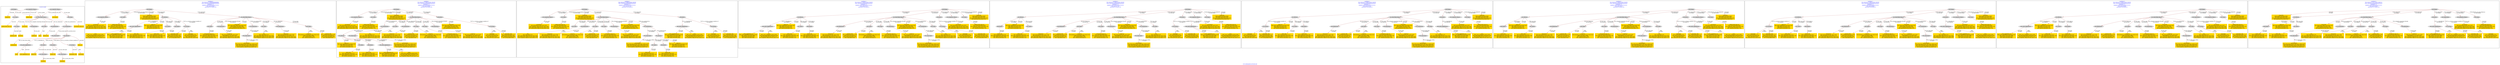 digraph n0 {
fontcolor="blue"
remincross="true"
label="s19-s-indianapolis-artworks.xml"
subgraph cluster_0 {
label="1-correct model"
n2[style="filled",color="white",fillcolor="lightgray",label="E55_Type1"];
n3[shape="plaintext",style="filled",fillcolor="gold",label="material_URI"];
n4[style="filled",color="white",fillcolor="lightgray",label="E52_Time-Span4"];
n5[shape="plaintext",style="filled",fillcolor="gold",label="creationDate"];
n6[style="filled",color="white",fillcolor="lightgray",label="E33_Linguistic_Object1"];
n7[shape="plaintext",style="filled",fillcolor="gold",label="provenance"];
n8[style="filled",color="white",fillcolor="lightgray",label="E55_Type2"];
n9[shape="plaintext",style="filled",fillcolor="gold",label="provenance_type_uri"];
n10[style="filled",color="white",fillcolor="lightgray",label="E74_Group1"];
n11[shape="plaintext",style="filled",fillcolor="gold",label="nationality_URI"];
n12[style="filled",color="white",fillcolor="lightgray",label="E21_Person1"];
n13[shape="plaintext",style="filled",fillcolor="gold",label="artist_uri"];
n14[style="filled",color="white",fillcolor="lightgray",label="E82_Actor_Appellation1"];
n15[shape="plaintext",style="filled",fillcolor="gold",label="artist"];
n16[style="filled",color="white",fillcolor="lightgray",label="E67_Birth1"];
n17[shape="plaintext",style="filled",fillcolor="gold",label="Birth_URI"];
n18[shape="plaintext",style="filled",fillcolor="gold",label="materials"];
n19[style="filled",color="white",fillcolor="lightgray",label="E69_Death1"];
n20[shape="plaintext",style="filled",fillcolor="gold",label="Death_URI"];
n21[style="filled",color="white",fillcolor="lightgray",label="E52_Time-Span1"];
n22[shape="plaintext",style="filled",fillcolor="gold",label="birthDate"];
n23[style="filled",color="white",fillcolor="lightgray",label="E55_Type3"];
n24[shape="plaintext",style="filled",fillcolor="gold",label="galleryLabel_type_uri"];
n25[shape="plaintext",style="filled",fillcolor="gold",label="artist_appellation_uri"];
n26[style="filled",color="white",fillcolor="lightgray",label="E33_Linguistic_Object2"];
n27[shape="plaintext",style="filled",fillcolor="gold",label="galleryLabel"];
n28[style="filled",color="white",fillcolor="lightgray",label="E22_Man-Made_Object1"];
n29[shape="plaintext",style="filled",fillcolor="gold",label="sourceURL"];
n30[style="filled",color="white",fillcolor="lightgray",label="E52_Time-Span2"];
n31[shape="plaintext",style="filled",fillcolor="gold",label="deathDate"];
n32[shape="plaintext",style="filled",fillcolor="gold",label="nationality"];
n33[style="filled",color="white",fillcolor="lightgray",label="E8_Acquisition1"];
n34[shape="plaintext",style="filled",fillcolor="gold",label="creditLine"];
n35[style="filled",color="white",fillcolor="lightgray",label="E38_Image1"];
n36[shape="plaintext",style="filled",fillcolor="gold",label="imageURL"];
n37[style="filled",color="white",fillcolor="lightgray",label="E35_Title1"];
n38[shape="plaintext",style="filled",fillcolor="gold",label="title"];
n39[style="filled",color="white",fillcolor="lightgray",label="E54_Dimension1"];
n40[shape="plaintext",style="filled",fillcolor="gold",label="dimensions"];
n41[style="filled",color="white",fillcolor="lightgray",label="E12_Production1"];
}
subgraph cluster_1 {
label="candidate 0\nlink coherence:0.06060606060606061\nnode coherence:0.09090909090909091\nconfidence:1.0\nmapping score:0.3914141414141414\ncost:2004.628363\n-precision:0.67-recall:0.56"
n43[style="filled",color="white",fillcolor="lightgray",label="E12_Production1"];
n44[style="filled",color="white",fillcolor="lightgray",label="E52_Time-Span1"];
n45[style="filled",color="white",fillcolor="lightgray",label="E21_Person1"];
n46[style="filled",color="white",fillcolor="lightgray",label="E67_Birth1"];
n47[style="filled",color="white",fillcolor="lightgray",label="E69_Death1"];
n48[style="filled",color="white",fillcolor="lightgray",label="E74_Group1"];
n49[style="filled",color="white",fillcolor="lightgray",label="E82_Actor_Appellation2"];
n50[style="filled",color="white",fillcolor="lightgray",label="E22_Man-Made_Object1"];
n51[style="filled",color="white",fillcolor="lightgray",label="E35_Title1"];
n52[style="filled",color="white",fillcolor="lightgray",label="E54_Dimension1"];
n53[style="filled",color="white",fillcolor="lightgray",label="E55_Type1"];
n54[style="filled",color="white",fillcolor="lightgray",label="E55_Type2"];
n55[style="filled",color="white",fillcolor="lightgray",label="E8_Acquisition1"];
n56[style="filled",color="white",fillcolor="lightgray",label="E38_Image1"];
n57[style="filled",color="white",fillcolor="lightgray",label="E33_Linguistic_Object1"];
n58[style="filled",color="white",fillcolor="lightgray",label="E55_Type3"];
n59[shape="plaintext",style="filled",fillcolor="gold",label="material_URI\n[E57_Material,classLink,0.436]\n[E55_Type,classLink,0.4]\n[E74_Group,classLink,0.138]\n[E55_Type,label,0.026]"];
n60[shape="plaintext",style="filled",fillcolor="gold",label="provenance_type_uri\n[E55_Type,classLink,0.603]\n[E33_Linguistic_Object,classLink,0.156]\n[E74_Group,classLink,0.124]\n[E57_Material,classLink,0.116]"];
n61[shape="plaintext",style="filled",fillcolor="gold",label="sourceURL\n[E22_Man-Made_Object,classLink,0.402]\n[E38_Image,classLink,0.258]\n[E78_Collection,classLink,0.193]\n[E8_Acquisition,P3_has_note,0.147]"];
n62[shape="plaintext",style="filled",fillcolor="gold",label="artist_appellation_uri\n[E82_Actor_Appellation,classLink,0.618]\n[E21_Person,classLink,0.208]\n[E69_Death,classLink,0.087]\n[E67_Birth,classLink,0.086]"];
n63[shape="plaintext",style="filled",fillcolor="gold",label="provenance\n[E8_Acquisition,P3_has_note,0.307]\n[E33_Linguistic_Object,P3_has_note,0.269]\n[E22_Man-Made_Object,P3_has_note,0.222]\n[E73_Information_Object,P3_has_note,0.202]"];
n64[shape="plaintext",style="filled",fillcolor="gold",label="dimensions\n[E54_Dimension,P3_has_note,0.706]\n[E34_Inscription,P3_has_note,0.111]\n[E22_Man-Made_Object,P3_has_note,0.101]\n[E73_Information_Object,P3_has_note,0.082]"];
n65[shape="plaintext",style="filled",fillcolor="gold",label="artist\n[E82_Actor_Appellation,label,0.606]\n[E22_Man-Made_Object,classLink,0.149]\n[E8_Acquisition,P3_has_note,0.137]\n[E33_Linguistic_Object,P3_has_note,0.107]"];
n66[shape="plaintext",style="filled",fillcolor="gold",label="imageURL\n[E38_Image,classLink,0.865]\n[E53_Place,classLink,0.049]\n[E22_Man-Made_Object,classLink,0.045]\n[E8_Acquisition,classLink,0.041]"];
n67[shape="plaintext",style="filled",fillcolor="gold",label="nationality\n[E74_Group,label,0.522]\n[E74_Group,classLink,0.36]\n[E55_Type,label,0.063]\n[E21_Person,P3_has_note,0.054]"];
n68[shape="plaintext",style="filled",fillcolor="gold",label="Death_URI\n[E69_Death,classLink,0.49]\n[E82_Actor_Appellation,classLink,0.182]\n[E67_Birth,classLink,0.169]\n[E21_Person,classLink,0.16]"];
n69[shape="plaintext",style="filled",fillcolor="gold",label="creationDate\n[E52_Time-Span,P82_at_some_time_within,0.487]\n[E52_Time-Span,P82b_end_of_the_end,0.204]\n[E52_Time-Span,P82a_begin_of_the_begin,0.18]\n[E33_Linguistic_Object,P3_has_note,0.129]"];
n70[shape="plaintext",style="filled",fillcolor="gold",label="galleryLabel_type_uri\n[E55_Type,classLink,0.604]\n[E33_Linguistic_Object,classLink,0.156]\n[E74_Group,classLink,0.124]\n[E57_Material,classLink,0.116]"];
n71[shape="plaintext",style="filled",fillcolor="gold",label="title\n[E35_Title,label,0.43]\n[E22_Man-Made_Object,P3_has_note,0.203]\n[E73_Information_Object,P3_has_note,0.194]\n[E33_Linguistic_Object,P3_has_note,0.172]"];
n72[shape="plaintext",style="filled",fillcolor="gold",label="Birth_URI\n[E67_Birth,classLink,0.471]\n[E82_Actor_Appellation,classLink,0.188]\n[E69_Death,classLink,0.177]\n[E21_Person,classLink,0.164]"];
n73[shape="plaintext",style="filled",fillcolor="gold",label="artist_uri\n[E82_Actor_Appellation,classLink,0.265]\n[E67_Birth,classLink,0.253]\n[E69_Death,classLink,0.25]\n[E21_Person,classLink,0.232]"];
n74[shape="plaintext",style="filled",fillcolor="gold",label="nationality_URI\n[E74_Group,classLink,0.711]\n[E55_Type,classLink,0.169]\n[E57_Material,classLink,0.082]\n[E74_Group,label,0.039]"];
n75[shape="plaintext",style="filled",fillcolor="gold",label="materials\n[E29_Design_or_Procedure,P3_has_note,0.322]\n[E55_Type,label,0.289]\n[E57_Material,label,0.289]\n[E57_Material,classLink,0.1]"];
n76[shape="plaintext",style="filled",fillcolor="gold",label="creditLine\n[E8_Acquisition,P3_has_note,0.426]\n[E30_Right,P3_has_note,0.393]\n[E33_Linguistic_Object,P3_has_note,0.094]\n[E22_Man-Made_Object,P3_has_note,0.087]"];
}
subgraph cluster_2 {
label="candidate 1\nlink coherence:0.058823529411764705\nnode coherence:0.09090909090909091\nconfidence:1.0\nmapping score:0.3914141414141414\ncost:2005.000967\n-precision:0.62-recall:0.56"
n78[style="filled",color="white",fillcolor="lightgray",label="E12_Production1"];
n79[style="filled",color="white",fillcolor="lightgray",label="E21_Person1"];
n80[style="filled",color="white",fillcolor="lightgray",label="E52_Time-Span1"];
n81[style="filled",color="white",fillcolor="lightgray",label="E67_Birth1"];
n82[style="filled",color="white",fillcolor="lightgray",label="E69_Death1"];
n83[style="filled",color="white",fillcolor="lightgray",label="E82_Actor_Appellation2"];
n84[style="filled",color="white",fillcolor="lightgray",label="E22_Man-Made_Object1"];
n85[style="filled",color="white",fillcolor="lightgray",label="E35_Title1"];
n86[style="filled",color="white",fillcolor="lightgray",label="E54_Dimension1"];
n87[style="filled",color="white",fillcolor="lightgray",label="E55_Type1"];
n88[style="filled",color="white",fillcolor="lightgray",label="E55_Type2"];
n89[style="filled",color="white",fillcolor="lightgray",label="E8_Acquisition1"];
n90[style="filled",color="white",fillcolor="lightgray",label="E38_Image1"];
n91[style="filled",color="white",fillcolor="lightgray",label="E39_Actor1"];
n92[style="filled",color="white",fillcolor="lightgray",label="E74_Group1"];
n93[style="filled",color="white",fillcolor="lightgray",label="E33_Linguistic_Object1"];
n94[style="filled",color="white",fillcolor="lightgray",label="E55_Type3"];
n95[shape="plaintext",style="filled",fillcolor="gold",label="material_URI\n[E57_Material,classLink,0.436]\n[E55_Type,classLink,0.4]\n[E74_Group,classLink,0.138]\n[E55_Type,label,0.026]"];
n96[shape="plaintext",style="filled",fillcolor="gold",label="provenance_type_uri\n[E55_Type,classLink,0.603]\n[E33_Linguistic_Object,classLink,0.156]\n[E74_Group,classLink,0.124]\n[E57_Material,classLink,0.116]"];
n97[shape="plaintext",style="filled",fillcolor="gold",label="sourceURL\n[E22_Man-Made_Object,classLink,0.402]\n[E38_Image,classLink,0.258]\n[E78_Collection,classLink,0.193]\n[E8_Acquisition,P3_has_note,0.147]"];
n98[shape="plaintext",style="filled",fillcolor="gold",label="artist_appellation_uri\n[E82_Actor_Appellation,classLink,0.618]\n[E21_Person,classLink,0.208]\n[E69_Death,classLink,0.087]\n[E67_Birth,classLink,0.086]"];
n99[shape="plaintext",style="filled",fillcolor="gold",label="provenance\n[E8_Acquisition,P3_has_note,0.307]\n[E33_Linguistic_Object,P3_has_note,0.269]\n[E22_Man-Made_Object,P3_has_note,0.222]\n[E73_Information_Object,P3_has_note,0.202]"];
n100[shape="plaintext",style="filled",fillcolor="gold",label="dimensions\n[E54_Dimension,P3_has_note,0.706]\n[E34_Inscription,P3_has_note,0.111]\n[E22_Man-Made_Object,P3_has_note,0.101]\n[E73_Information_Object,P3_has_note,0.082]"];
n101[shape="plaintext",style="filled",fillcolor="gold",label="artist\n[E82_Actor_Appellation,label,0.606]\n[E22_Man-Made_Object,classLink,0.149]\n[E8_Acquisition,P3_has_note,0.137]\n[E33_Linguistic_Object,P3_has_note,0.107]"];
n102[shape="plaintext",style="filled",fillcolor="gold",label="imageURL\n[E38_Image,classLink,0.865]\n[E53_Place,classLink,0.049]\n[E22_Man-Made_Object,classLink,0.045]\n[E8_Acquisition,classLink,0.041]"];
n103[shape="plaintext",style="filled",fillcolor="gold",label="nationality\n[E74_Group,label,0.522]\n[E74_Group,classLink,0.36]\n[E55_Type,label,0.063]\n[E21_Person,P3_has_note,0.054]"];
n104[shape="plaintext",style="filled",fillcolor="gold",label="Death_URI\n[E69_Death,classLink,0.49]\n[E82_Actor_Appellation,classLink,0.182]\n[E67_Birth,classLink,0.169]\n[E21_Person,classLink,0.16]"];
n105[shape="plaintext",style="filled",fillcolor="gold",label="creationDate\n[E52_Time-Span,P82_at_some_time_within,0.487]\n[E52_Time-Span,P82b_end_of_the_end,0.204]\n[E52_Time-Span,P82a_begin_of_the_begin,0.18]\n[E33_Linguistic_Object,P3_has_note,0.129]"];
n106[shape="plaintext",style="filled",fillcolor="gold",label="galleryLabel_type_uri\n[E55_Type,classLink,0.604]\n[E33_Linguistic_Object,classLink,0.156]\n[E74_Group,classLink,0.124]\n[E57_Material,classLink,0.116]"];
n107[shape="plaintext",style="filled",fillcolor="gold",label="title\n[E35_Title,label,0.43]\n[E22_Man-Made_Object,P3_has_note,0.203]\n[E73_Information_Object,P3_has_note,0.194]\n[E33_Linguistic_Object,P3_has_note,0.172]"];
n108[shape="plaintext",style="filled",fillcolor="gold",label="Birth_URI\n[E67_Birth,classLink,0.471]\n[E82_Actor_Appellation,classLink,0.188]\n[E69_Death,classLink,0.177]\n[E21_Person,classLink,0.164]"];
n109[shape="plaintext",style="filled",fillcolor="gold",label="artist_uri\n[E82_Actor_Appellation,classLink,0.265]\n[E67_Birth,classLink,0.253]\n[E69_Death,classLink,0.25]\n[E21_Person,classLink,0.232]"];
n110[shape="plaintext",style="filled",fillcolor="gold",label="nationality_URI\n[E74_Group,classLink,0.711]\n[E55_Type,classLink,0.169]\n[E57_Material,classLink,0.082]\n[E74_Group,label,0.039]"];
n111[shape="plaintext",style="filled",fillcolor="gold",label="materials\n[E29_Design_or_Procedure,P3_has_note,0.322]\n[E55_Type,label,0.289]\n[E57_Material,label,0.289]\n[E57_Material,classLink,0.1]"];
n112[shape="plaintext",style="filled",fillcolor="gold",label="creditLine\n[E8_Acquisition,P3_has_note,0.426]\n[E30_Right,P3_has_note,0.393]\n[E33_Linguistic_Object,P3_has_note,0.094]\n[E22_Man-Made_Object,P3_has_note,0.087]"];
}
subgraph cluster_3 {
label="candidate 2\nlink coherence:0.058823529411764705\nnode coherence:0.09090909090909091\nconfidence:1.0\nmapping score:0.3914141414141414\ncost:2005.001334\n-precision:0.56-recall:0.5"
n114[style="filled",color="white",fillcolor="lightgray",label="E12_Production1"];
n115[style="filled",color="white",fillcolor="lightgray",label="E21_Person1"];
n116[style="filled",color="white",fillcolor="lightgray",label="E52_Time-Span1"];
n117[style="filled",color="white",fillcolor="lightgray",label="E67_Birth1"];
n118[style="filled",color="white",fillcolor="lightgray",label="E69_Death1"];
n119[style="filled",color="white",fillcolor="lightgray",label="E22_Man-Made_Object1"];
n120[style="filled",color="white",fillcolor="lightgray",label="E35_Title1"];
n121[style="filled",color="white",fillcolor="lightgray",label="E54_Dimension1"];
n122[style="filled",color="white",fillcolor="lightgray",label="E55_Type1"];
n123[style="filled",color="white",fillcolor="lightgray",label="E55_Type2"];
n124[style="filled",color="white",fillcolor="lightgray",label="E8_Acquisition1"];
n125[style="filled",color="white",fillcolor="lightgray",label="E38_Image1"];
n126[style="filled",color="white",fillcolor="lightgray",label="E39_Actor1"];
n127[style="filled",color="white",fillcolor="lightgray",label="E74_Group1"];
n128[style="filled",color="white",fillcolor="lightgray",label="E82_Actor_Appellation2"];
n129[style="filled",color="white",fillcolor="lightgray",label="E33_Linguistic_Object1"];
n130[style="filled",color="white",fillcolor="lightgray",label="E55_Type3"];
n131[shape="plaintext",style="filled",fillcolor="gold",label="material_URI\n[E57_Material,classLink,0.436]\n[E55_Type,classLink,0.4]\n[E74_Group,classLink,0.138]\n[E55_Type,label,0.026]"];
n132[shape="plaintext",style="filled",fillcolor="gold",label="provenance_type_uri\n[E55_Type,classLink,0.603]\n[E33_Linguistic_Object,classLink,0.156]\n[E74_Group,classLink,0.124]\n[E57_Material,classLink,0.116]"];
n133[shape="plaintext",style="filled",fillcolor="gold",label="sourceURL\n[E22_Man-Made_Object,classLink,0.402]\n[E38_Image,classLink,0.258]\n[E78_Collection,classLink,0.193]\n[E8_Acquisition,P3_has_note,0.147]"];
n134[shape="plaintext",style="filled",fillcolor="gold",label="artist_appellation_uri\n[E82_Actor_Appellation,classLink,0.618]\n[E21_Person,classLink,0.208]\n[E69_Death,classLink,0.087]\n[E67_Birth,classLink,0.086]"];
n135[shape="plaintext",style="filled",fillcolor="gold",label="provenance\n[E8_Acquisition,P3_has_note,0.307]\n[E33_Linguistic_Object,P3_has_note,0.269]\n[E22_Man-Made_Object,P3_has_note,0.222]\n[E73_Information_Object,P3_has_note,0.202]"];
n136[shape="plaintext",style="filled",fillcolor="gold",label="dimensions\n[E54_Dimension,P3_has_note,0.706]\n[E34_Inscription,P3_has_note,0.111]\n[E22_Man-Made_Object,P3_has_note,0.101]\n[E73_Information_Object,P3_has_note,0.082]"];
n137[shape="plaintext",style="filled",fillcolor="gold",label="artist\n[E82_Actor_Appellation,label,0.606]\n[E22_Man-Made_Object,classLink,0.149]\n[E8_Acquisition,P3_has_note,0.137]\n[E33_Linguistic_Object,P3_has_note,0.107]"];
n138[shape="plaintext",style="filled",fillcolor="gold",label="imageURL\n[E38_Image,classLink,0.865]\n[E53_Place,classLink,0.049]\n[E22_Man-Made_Object,classLink,0.045]\n[E8_Acquisition,classLink,0.041]"];
n139[shape="plaintext",style="filled",fillcolor="gold",label="nationality\n[E74_Group,label,0.522]\n[E74_Group,classLink,0.36]\n[E55_Type,label,0.063]\n[E21_Person,P3_has_note,0.054]"];
n140[shape="plaintext",style="filled",fillcolor="gold",label="Death_URI\n[E69_Death,classLink,0.49]\n[E82_Actor_Appellation,classLink,0.182]\n[E67_Birth,classLink,0.169]\n[E21_Person,classLink,0.16]"];
n141[shape="plaintext",style="filled",fillcolor="gold",label="creationDate\n[E52_Time-Span,P82_at_some_time_within,0.487]\n[E52_Time-Span,P82b_end_of_the_end,0.204]\n[E52_Time-Span,P82a_begin_of_the_begin,0.18]\n[E33_Linguistic_Object,P3_has_note,0.129]"];
n142[shape="plaintext",style="filled",fillcolor="gold",label="galleryLabel_type_uri\n[E55_Type,classLink,0.604]\n[E33_Linguistic_Object,classLink,0.156]\n[E74_Group,classLink,0.124]\n[E57_Material,classLink,0.116]"];
n143[shape="plaintext",style="filled",fillcolor="gold",label="title\n[E35_Title,label,0.43]\n[E22_Man-Made_Object,P3_has_note,0.203]\n[E73_Information_Object,P3_has_note,0.194]\n[E33_Linguistic_Object,P3_has_note,0.172]"];
n144[shape="plaintext",style="filled",fillcolor="gold",label="Birth_URI\n[E67_Birth,classLink,0.471]\n[E82_Actor_Appellation,classLink,0.188]\n[E69_Death,classLink,0.177]\n[E21_Person,classLink,0.164]"];
n145[shape="plaintext",style="filled",fillcolor="gold",label="artist_uri\n[E82_Actor_Appellation,classLink,0.265]\n[E67_Birth,classLink,0.253]\n[E69_Death,classLink,0.25]\n[E21_Person,classLink,0.232]"];
n146[shape="plaintext",style="filled",fillcolor="gold",label="nationality_URI\n[E74_Group,classLink,0.711]\n[E55_Type,classLink,0.169]\n[E57_Material,classLink,0.082]\n[E74_Group,label,0.039]"];
n147[shape="plaintext",style="filled",fillcolor="gold",label="materials\n[E29_Design_or_Procedure,P3_has_note,0.322]\n[E55_Type,label,0.289]\n[E57_Material,label,0.289]\n[E57_Material,classLink,0.1]"];
n148[shape="plaintext",style="filled",fillcolor="gold",label="creditLine\n[E8_Acquisition,P3_has_note,0.426]\n[E30_Right,P3_has_note,0.393]\n[E33_Linguistic_Object,P3_has_note,0.094]\n[E22_Man-Made_Object,P3_has_note,0.087]"];
}
subgraph cluster_4 {
label="candidate 3\nlink coherence:0.058823529411764705\nnode coherence:0.09090909090909091\nconfidence:1.0\nmapping score:0.3914141414141414\ncost:2005.02743\n-precision:0.56-recall:0.5"
n150[style="filled",color="white",fillcolor="lightgray",label="E12_Production1"];
n151[style="filled",color="white",fillcolor="lightgray",label="E52_Time-Span1"];
n152[style="filled",color="white",fillcolor="lightgray",label="E21_Person1"];
n153[style="filled",color="white",fillcolor="lightgray",label="E67_Birth1"];
n154[style="filled",color="white",fillcolor="lightgray",label="E69_Death1"];
n155[style="filled",color="white",fillcolor="lightgray",label="E82_Actor_Appellation2"];
n156[style="filled",color="white",fillcolor="lightgray",label="E22_Man-Made_Object1"];
n157[style="filled",color="white",fillcolor="lightgray",label="E35_Title1"];
n158[style="filled",color="white",fillcolor="lightgray",label="E54_Dimension1"];
n159[style="filled",color="white",fillcolor="lightgray",label="E55_Type1"];
n160[style="filled",color="white",fillcolor="lightgray",label="E55_Type2"];
n161[style="filled",color="white",fillcolor="lightgray",label="E8_Acquisition1"];
n162[style="filled",color="white",fillcolor="lightgray",label="E38_Image1"];
n163[style="filled",color="white",fillcolor="lightgray",label="E39_Actor1"];
n164[style="filled",color="white",fillcolor="lightgray",label="E74_Group1"];
n165[style="filled",color="white",fillcolor="lightgray",label="E33_Linguistic_Object1"];
n166[style="filled",color="white",fillcolor="lightgray",label="E55_Type3"];
n167[shape="plaintext",style="filled",fillcolor="gold",label="material_URI\n[E57_Material,classLink,0.436]\n[E55_Type,classLink,0.4]\n[E74_Group,classLink,0.138]\n[E55_Type,label,0.026]"];
n168[shape="plaintext",style="filled",fillcolor="gold",label="provenance_type_uri\n[E55_Type,classLink,0.603]\n[E33_Linguistic_Object,classLink,0.156]\n[E74_Group,classLink,0.124]\n[E57_Material,classLink,0.116]"];
n169[shape="plaintext",style="filled",fillcolor="gold",label="sourceURL\n[E22_Man-Made_Object,classLink,0.402]\n[E38_Image,classLink,0.258]\n[E78_Collection,classLink,0.193]\n[E8_Acquisition,P3_has_note,0.147]"];
n170[shape="plaintext",style="filled",fillcolor="gold",label="artist_appellation_uri\n[E82_Actor_Appellation,classLink,0.618]\n[E21_Person,classLink,0.208]\n[E69_Death,classLink,0.087]\n[E67_Birth,classLink,0.086]"];
n171[shape="plaintext",style="filled",fillcolor="gold",label="provenance\n[E8_Acquisition,P3_has_note,0.307]\n[E33_Linguistic_Object,P3_has_note,0.269]\n[E22_Man-Made_Object,P3_has_note,0.222]\n[E73_Information_Object,P3_has_note,0.202]"];
n172[shape="plaintext",style="filled",fillcolor="gold",label="dimensions\n[E54_Dimension,P3_has_note,0.706]\n[E34_Inscription,P3_has_note,0.111]\n[E22_Man-Made_Object,P3_has_note,0.101]\n[E73_Information_Object,P3_has_note,0.082]"];
n173[shape="plaintext",style="filled",fillcolor="gold",label="artist\n[E82_Actor_Appellation,label,0.606]\n[E22_Man-Made_Object,classLink,0.149]\n[E8_Acquisition,P3_has_note,0.137]\n[E33_Linguistic_Object,P3_has_note,0.107]"];
n174[shape="plaintext",style="filled",fillcolor="gold",label="imageURL\n[E38_Image,classLink,0.865]\n[E53_Place,classLink,0.049]\n[E22_Man-Made_Object,classLink,0.045]\n[E8_Acquisition,classLink,0.041]"];
n175[shape="plaintext",style="filled",fillcolor="gold",label="nationality\n[E74_Group,label,0.522]\n[E74_Group,classLink,0.36]\n[E55_Type,label,0.063]\n[E21_Person,P3_has_note,0.054]"];
n176[shape="plaintext",style="filled",fillcolor="gold",label="Death_URI\n[E69_Death,classLink,0.49]\n[E82_Actor_Appellation,classLink,0.182]\n[E67_Birth,classLink,0.169]\n[E21_Person,classLink,0.16]"];
n177[shape="plaintext",style="filled",fillcolor="gold",label="creationDate\n[E52_Time-Span,P82_at_some_time_within,0.487]\n[E52_Time-Span,P82b_end_of_the_end,0.204]\n[E52_Time-Span,P82a_begin_of_the_begin,0.18]\n[E33_Linguistic_Object,P3_has_note,0.129]"];
n178[shape="plaintext",style="filled",fillcolor="gold",label="galleryLabel_type_uri\n[E55_Type,classLink,0.604]\n[E33_Linguistic_Object,classLink,0.156]\n[E74_Group,classLink,0.124]\n[E57_Material,classLink,0.116]"];
n179[shape="plaintext",style="filled",fillcolor="gold",label="title\n[E35_Title,label,0.43]\n[E22_Man-Made_Object,P3_has_note,0.203]\n[E73_Information_Object,P3_has_note,0.194]\n[E33_Linguistic_Object,P3_has_note,0.172]"];
n180[shape="plaintext",style="filled",fillcolor="gold",label="Birth_URI\n[E67_Birth,classLink,0.471]\n[E82_Actor_Appellation,classLink,0.188]\n[E69_Death,classLink,0.177]\n[E21_Person,classLink,0.164]"];
n181[shape="plaintext",style="filled",fillcolor="gold",label="artist_uri\n[E82_Actor_Appellation,classLink,0.265]\n[E67_Birth,classLink,0.253]\n[E69_Death,classLink,0.25]\n[E21_Person,classLink,0.232]"];
n182[shape="plaintext",style="filled",fillcolor="gold",label="nationality_URI\n[E74_Group,classLink,0.711]\n[E55_Type,classLink,0.169]\n[E57_Material,classLink,0.082]\n[E74_Group,label,0.039]"];
n183[shape="plaintext",style="filled",fillcolor="gold",label="materials\n[E29_Design_or_Procedure,P3_has_note,0.322]\n[E55_Type,label,0.289]\n[E57_Material,label,0.289]\n[E57_Material,classLink,0.1]"];
n184[shape="plaintext",style="filled",fillcolor="gold",label="creditLine\n[E8_Acquisition,P3_has_note,0.426]\n[E30_Right,P3_has_note,0.393]\n[E33_Linguistic_Object,P3_has_note,0.094]\n[E22_Man-Made_Object,P3_has_note,0.087]"];
}
subgraph cluster_5 {
label="candidate 4\nlink coherence:0.058823529411764705\nnode coherence:0.09090909090909091\nconfidence:1.0\nmapping score:0.3914141414141414\ncost:2005.027797\n-precision:0.5-recall:0.44"
n186[style="filled",color="white",fillcolor="lightgray",label="E12_Production1"];
n187[style="filled",color="white",fillcolor="lightgray",label="E52_Time-Span1"];
n188[style="filled",color="white",fillcolor="lightgray",label="E21_Person1"];
n189[style="filled",color="white",fillcolor="lightgray",label="E67_Birth1"];
n190[style="filled",color="white",fillcolor="lightgray",label="E69_Death1"];
n191[style="filled",color="white",fillcolor="lightgray",label="E22_Man-Made_Object1"];
n192[style="filled",color="white",fillcolor="lightgray",label="E35_Title1"];
n193[style="filled",color="white",fillcolor="lightgray",label="E54_Dimension1"];
n194[style="filled",color="white",fillcolor="lightgray",label="E55_Type1"];
n195[style="filled",color="white",fillcolor="lightgray",label="E55_Type2"];
n196[style="filled",color="white",fillcolor="lightgray",label="E8_Acquisition1"];
n197[style="filled",color="white",fillcolor="lightgray",label="E38_Image1"];
n198[style="filled",color="white",fillcolor="lightgray",label="E39_Actor1"];
n199[style="filled",color="white",fillcolor="lightgray",label="E74_Group1"];
n200[style="filled",color="white",fillcolor="lightgray",label="E82_Actor_Appellation2"];
n201[style="filled",color="white",fillcolor="lightgray",label="E33_Linguistic_Object1"];
n202[style="filled",color="white",fillcolor="lightgray",label="E55_Type3"];
n203[shape="plaintext",style="filled",fillcolor="gold",label="material_URI\n[E57_Material,classLink,0.436]\n[E55_Type,classLink,0.4]\n[E74_Group,classLink,0.138]\n[E55_Type,label,0.026]"];
n204[shape="plaintext",style="filled",fillcolor="gold",label="provenance_type_uri\n[E55_Type,classLink,0.603]\n[E33_Linguistic_Object,classLink,0.156]\n[E74_Group,classLink,0.124]\n[E57_Material,classLink,0.116]"];
n205[shape="plaintext",style="filled",fillcolor="gold",label="sourceURL\n[E22_Man-Made_Object,classLink,0.402]\n[E38_Image,classLink,0.258]\n[E78_Collection,classLink,0.193]\n[E8_Acquisition,P3_has_note,0.147]"];
n206[shape="plaintext",style="filled",fillcolor="gold",label="artist_appellation_uri\n[E82_Actor_Appellation,classLink,0.618]\n[E21_Person,classLink,0.208]\n[E69_Death,classLink,0.087]\n[E67_Birth,classLink,0.086]"];
n207[shape="plaintext",style="filled",fillcolor="gold",label="provenance\n[E8_Acquisition,P3_has_note,0.307]\n[E33_Linguistic_Object,P3_has_note,0.269]\n[E22_Man-Made_Object,P3_has_note,0.222]\n[E73_Information_Object,P3_has_note,0.202]"];
n208[shape="plaintext",style="filled",fillcolor="gold",label="dimensions\n[E54_Dimension,P3_has_note,0.706]\n[E34_Inscription,P3_has_note,0.111]\n[E22_Man-Made_Object,P3_has_note,0.101]\n[E73_Information_Object,P3_has_note,0.082]"];
n209[shape="plaintext",style="filled",fillcolor="gold",label="artist\n[E82_Actor_Appellation,label,0.606]\n[E22_Man-Made_Object,classLink,0.149]\n[E8_Acquisition,P3_has_note,0.137]\n[E33_Linguistic_Object,P3_has_note,0.107]"];
n210[shape="plaintext",style="filled",fillcolor="gold",label="imageURL\n[E38_Image,classLink,0.865]\n[E53_Place,classLink,0.049]\n[E22_Man-Made_Object,classLink,0.045]\n[E8_Acquisition,classLink,0.041]"];
n211[shape="plaintext",style="filled",fillcolor="gold",label="nationality\n[E74_Group,label,0.522]\n[E74_Group,classLink,0.36]\n[E55_Type,label,0.063]\n[E21_Person,P3_has_note,0.054]"];
n212[shape="plaintext",style="filled",fillcolor="gold",label="Death_URI\n[E69_Death,classLink,0.49]\n[E82_Actor_Appellation,classLink,0.182]\n[E67_Birth,classLink,0.169]\n[E21_Person,classLink,0.16]"];
n213[shape="plaintext",style="filled",fillcolor="gold",label="creationDate\n[E52_Time-Span,P82_at_some_time_within,0.487]\n[E52_Time-Span,P82b_end_of_the_end,0.204]\n[E52_Time-Span,P82a_begin_of_the_begin,0.18]\n[E33_Linguistic_Object,P3_has_note,0.129]"];
n214[shape="plaintext",style="filled",fillcolor="gold",label="galleryLabel_type_uri\n[E55_Type,classLink,0.604]\n[E33_Linguistic_Object,classLink,0.156]\n[E74_Group,classLink,0.124]\n[E57_Material,classLink,0.116]"];
n215[shape="plaintext",style="filled",fillcolor="gold",label="title\n[E35_Title,label,0.43]\n[E22_Man-Made_Object,P3_has_note,0.203]\n[E73_Information_Object,P3_has_note,0.194]\n[E33_Linguistic_Object,P3_has_note,0.172]"];
n216[shape="plaintext",style="filled",fillcolor="gold",label="Birth_URI\n[E67_Birth,classLink,0.471]\n[E82_Actor_Appellation,classLink,0.188]\n[E69_Death,classLink,0.177]\n[E21_Person,classLink,0.164]"];
n217[shape="plaintext",style="filled",fillcolor="gold",label="artist_uri\n[E82_Actor_Appellation,classLink,0.265]\n[E67_Birth,classLink,0.253]\n[E69_Death,classLink,0.25]\n[E21_Person,classLink,0.232]"];
n218[shape="plaintext",style="filled",fillcolor="gold",label="nationality_URI\n[E74_Group,classLink,0.711]\n[E55_Type,classLink,0.169]\n[E57_Material,classLink,0.082]\n[E74_Group,label,0.039]"];
n219[shape="plaintext",style="filled",fillcolor="gold",label="materials\n[E29_Design_or_Procedure,P3_has_note,0.322]\n[E55_Type,label,0.289]\n[E57_Material,label,0.289]\n[E57_Material,classLink,0.1]"];
n220[shape="plaintext",style="filled",fillcolor="gold",label="creditLine\n[E8_Acquisition,P3_has_note,0.426]\n[E30_Right,P3_has_note,0.393]\n[E33_Linguistic_Object,P3_has_note,0.094]\n[E22_Man-Made_Object,P3_has_note,0.087]"];
}
subgraph cluster_6 {
label="candidate 5\nlink coherence:0.058823529411764705\nnode coherence:0.09090909090909091\nconfidence:1.0\nmapping score:0.3914141414141414\ncost:2005.027941\n-precision:0.56-recall:0.5"
n222[style="filled",color="white",fillcolor="lightgray",label="E12_Production1"];
n223[style="filled",color="white",fillcolor="lightgray",label="E52_Time-Span1"];
n224[style="filled",color="white",fillcolor="lightgray",label="E21_Person1"];
n225[style="filled",color="white",fillcolor="lightgray",label="E67_Birth1"];
n226[style="filled",color="white",fillcolor="lightgray",label="E69_Death1"];
n227[style="filled",color="white",fillcolor="lightgray",label="E74_Group1"];
n228[style="filled",color="white",fillcolor="lightgray",label="E22_Man-Made_Object1"];
n229[style="filled",color="white",fillcolor="lightgray",label="E35_Title1"];
n230[style="filled",color="white",fillcolor="lightgray",label="E54_Dimension1"];
n231[style="filled",color="white",fillcolor="lightgray",label="E55_Type1"];
n232[style="filled",color="white",fillcolor="lightgray",label="E55_Type2"];
n233[style="filled",color="white",fillcolor="lightgray",label="E8_Acquisition1"];
n234[style="filled",color="white",fillcolor="lightgray",label="E38_Image1"];
n235[style="filled",color="white",fillcolor="lightgray",label="E39_Actor1"];
n236[style="filled",color="white",fillcolor="lightgray",label="E82_Actor_Appellation2"];
n237[style="filled",color="white",fillcolor="lightgray",label="E33_Linguistic_Object1"];
n238[style="filled",color="white",fillcolor="lightgray",label="E55_Type3"];
n239[shape="plaintext",style="filled",fillcolor="gold",label="material_URI\n[E57_Material,classLink,0.436]\n[E55_Type,classLink,0.4]\n[E74_Group,classLink,0.138]\n[E55_Type,label,0.026]"];
n240[shape="plaintext",style="filled",fillcolor="gold",label="provenance_type_uri\n[E55_Type,classLink,0.603]\n[E33_Linguistic_Object,classLink,0.156]\n[E74_Group,classLink,0.124]\n[E57_Material,classLink,0.116]"];
n241[shape="plaintext",style="filled",fillcolor="gold",label="sourceURL\n[E22_Man-Made_Object,classLink,0.402]\n[E38_Image,classLink,0.258]\n[E78_Collection,classLink,0.193]\n[E8_Acquisition,P3_has_note,0.147]"];
n242[shape="plaintext",style="filled",fillcolor="gold",label="artist_appellation_uri\n[E82_Actor_Appellation,classLink,0.618]\n[E21_Person,classLink,0.208]\n[E69_Death,classLink,0.087]\n[E67_Birth,classLink,0.086]"];
n243[shape="plaintext",style="filled",fillcolor="gold",label="provenance\n[E8_Acquisition,P3_has_note,0.307]\n[E33_Linguistic_Object,P3_has_note,0.269]\n[E22_Man-Made_Object,P3_has_note,0.222]\n[E73_Information_Object,P3_has_note,0.202]"];
n244[shape="plaintext",style="filled",fillcolor="gold",label="dimensions\n[E54_Dimension,P3_has_note,0.706]\n[E34_Inscription,P3_has_note,0.111]\n[E22_Man-Made_Object,P3_has_note,0.101]\n[E73_Information_Object,P3_has_note,0.082]"];
n245[shape="plaintext",style="filled",fillcolor="gold",label="artist\n[E82_Actor_Appellation,label,0.606]\n[E22_Man-Made_Object,classLink,0.149]\n[E8_Acquisition,P3_has_note,0.137]\n[E33_Linguistic_Object,P3_has_note,0.107]"];
n246[shape="plaintext",style="filled",fillcolor="gold",label="imageURL\n[E38_Image,classLink,0.865]\n[E53_Place,classLink,0.049]\n[E22_Man-Made_Object,classLink,0.045]\n[E8_Acquisition,classLink,0.041]"];
n247[shape="plaintext",style="filled",fillcolor="gold",label="nationality\n[E74_Group,label,0.522]\n[E74_Group,classLink,0.36]\n[E55_Type,label,0.063]\n[E21_Person,P3_has_note,0.054]"];
n248[shape="plaintext",style="filled",fillcolor="gold",label="Death_URI\n[E69_Death,classLink,0.49]\n[E82_Actor_Appellation,classLink,0.182]\n[E67_Birth,classLink,0.169]\n[E21_Person,classLink,0.16]"];
n249[shape="plaintext",style="filled",fillcolor="gold",label="creationDate\n[E52_Time-Span,P82_at_some_time_within,0.487]\n[E52_Time-Span,P82b_end_of_the_end,0.204]\n[E52_Time-Span,P82a_begin_of_the_begin,0.18]\n[E33_Linguistic_Object,P3_has_note,0.129]"];
n250[shape="plaintext",style="filled",fillcolor="gold",label="galleryLabel_type_uri\n[E55_Type,classLink,0.604]\n[E33_Linguistic_Object,classLink,0.156]\n[E74_Group,classLink,0.124]\n[E57_Material,classLink,0.116]"];
n251[shape="plaintext",style="filled",fillcolor="gold",label="title\n[E35_Title,label,0.43]\n[E22_Man-Made_Object,P3_has_note,0.203]\n[E73_Information_Object,P3_has_note,0.194]\n[E33_Linguistic_Object,P3_has_note,0.172]"];
n252[shape="plaintext",style="filled",fillcolor="gold",label="Birth_URI\n[E67_Birth,classLink,0.471]\n[E82_Actor_Appellation,classLink,0.188]\n[E69_Death,classLink,0.177]\n[E21_Person,classLink,0.164]"];
n253[shape="plaintext",style="filled",fillcolor="gold",label="artist_uri\n[E82_Actor_Appellation,classLink,0.265]\n[E67_Birth,classLink,0.253]\n[E69_Death,classLink,0.25]\n[E21_Person,classLink,0.232]"];
n254[shape="plaintext",style="filled",fillcolor="gold",label="nationality_URI\n[E74_Group,classLink,0.711]\n[E55_Type,classLink,0.169]\n[E57_Material,classLink,0.082]\n[E74_Group,label,0.039]"];
n255[shape="plaintext",style="filled",fillcolor="gold",label="materials\n[E29_Design_or_Procedure,P3_has_note,0.322]\n[E55_Type,label,0.289]\n[E57_Material,label,0.289]\n[E57_Material,classLink,0.1]"];
n256[shape="plaintext",style="filled",fillcolor="gold",label="creditLine\n[E8_Acquisition,P3_has_note,0.426]\n[E30_Right,P3_has_note,0.393]\n[E33_Linguistic_Object,P3_has_note,0.094]\n[E22_Man-Made_Object,P3_has_note,0.087]"];
}
subgraph cluster_7 {
label="candidate 6\nlink coherence:0.058823529411764705\nnode coherence:0.09090909090909091\nconfidence:1.0\nmapping score:0.3914141414141414\ncost:2005.03075\n-precision:0.5-recall:0.44"
n258[style="filled",color="white",fillcolor="lightgray",label="E12_Production1"];
n259[style="filled",color="white",fillcolor="lightgray",label="E52_Time-Span1"];
n260[style="filled",color="white",fillcolor="lightgray",label="E21_Person1"];
n261[style="filled",color="white",fillcolor="lightgray",label="E67_Birth1"];
n262[style="filled",color="white",fillcolor="lightgray",label="E69_Death1"];
n263[style="filled",color="white",fillcolor="lightgray",label="E22_Man-Made_Object1"];
n264[style="filled",color="white",fillcolor="lightgray",label="E35_Title1"];
n265[style="filled",color="white",fillcolor="lightgray",label="E54_Dimension1"];
n266[style="filled",color="white",fillcolor="lightgray",label="E55_Type1"];
n267[style="filled",color="white",fillcolor="lightgray",label="E55_Type2"];
n268[style="filled",color="white",fillcolor="lightgray",label="E8_Acquisition1"];
n269[style="filled",color="white",fillcolor="lightgray",label="E38_Image1"];
n270[style="filled",color="white",fillcolor="lightgray",label="E39_Actor1"];
n271[style="filled",color="white",fillcolor="lightgray",label="E74_Group1"];
n272[style="filled",color="white",fillcolor="lightgray",label="E82_Actor_Appellation2"];
n273[style="filled",color="white",fillcolor="lightgray",label="E33_Linguistic_Object1"];
n274[style="filled",color="white",fillcolor="lightgray",label="E55_Type3"];
n275[shape="plaintext",style="filled",fillcolor="gold",label="material_URI\n[E57_Material,classLink,0.436]\n[E55_Type,classLink,0.4]\n[E74_Group,classLink,0.138]\n[E55_Type,label,0.026]"];
n276[shape="plaintext",style="filled",fillcolor="gold",label="provenance_type_uri\n[E55_Type,classLink,0.603]\n[E33_Linguistic_Object,classLink,0.156]\n[E74_Group,classLink,0.124]\n[E57_Material,classLink,0.116]"];
n277[shape="plaintext",style="filled",fillcolor="gold",label="sourceURL\n[E22_Man-Made_Object,classLink,0.402]\n[E38_Image,classLink,0.258]\n[E78_Collection,classLink,0.193]\n[E8_Acquisition,P3_has_note,0.147]"];
n278[shape="plaintext",style="filled",fillcolor="gold",label="artist_appellation_uri\n[E82_Actor_Appellation,classLink,0.618]\n[E21_Person,classLink,0.208]\n[E69_Death,classLink,0.087]\n[E67_Birth,classLink,0.086]"];
n279[shape="plaintext",style="filled",fillcolor="gold",label="provenance\n[E8_Acquisition,P3_has_note,0.307]\n[E33_Linguistic_Object,P3_has_note,0.269]\n[E22_Man-Made_Object,P3_has_note,0.222]\n[E73_Information_Object,P3_has_note,0.202]"];
n280[shape="plaintext",style="filled",fillcolor="gold",label="dimensions\n[E54_Dimension,P3_has_note,0.706]\n[E34_Inscription,P3_has_note,0.111]\n[E22_Man-Made_Object,P3_has_note,0.101]\n[E73_Information_Object,P3_has_note,0.082]"];
n281[shape="plaintext",style="filled",fillcolor="gold",label="artist\n[E82_Actor_Appellation,label,0.606]\n[E22_Man-Made_Object,classLink,0.149]\n[E8_Acquisition,P3_has_note,0.137]\n[E33_Linguistic_Object,P3_has_note,0.107]"];
n282[shape="plaintext",style="filled",fillcolor="gold",label="imageURL\n[E38_Image,classLink,0.865]\n[E53_Place,classLink,0.049]\n[E22_Man-Made_Object,classLink,0.045]\n[E8_Acquisition,classLink,0.041]"];
n283[shape="plaintext",style="filled",fillcolor="gold",label="nationality\n[E74_Group,label,0.522]\n[E74_Group,classLink,0.36]\n[E55_Type,label,0.063]\n[E21_Person,P3_has_note,0.054]"];
n284[shape="plaintext",style="filled",fillcolor="gold",label="Death_URI\n[E69_Death,classLink,0.49]\n[E82_Actor_Appellation,classLink,0.182]\n[E67_Birth,classLink,0.169]\n[E21_Person,classLink,0.16]"];
n285[shape="plaintext",style="filled",fillcolor="gold",label="creationDate\n[E52_Time-Span,P82_at_some_time_within,0.487]\n[E52_Time-Span,P82b_end_of_the_end,0.204]\n[E52_Time-Span,P82a_begin_of_the_begin,0.18]\n[E33_Linguistic_Object,P3_has_note,0.129]"];
n286[shape="plaintext",style="filled",fillcolor="gold",label="galleryLabel_type_uri\n[E55_Type,classLink,0.604]\n[E33_Linguistic_Object,classLink,0.156]\n[E74_Group,classLink,0.124]\n[E57_Material,classLink,0.116]"];
n287[shape="plaintext",style="filled",fillcolor="gold",label="title\n[E35_Title,label,0.43]\n[E22_Man-Made_Object,P3_has_note,0.203]\n[E73_Information_Object,P3_has_note,0.194]\n[E33_Linguistic_Object,P3_has_note,0.172]"];
n288[shape="plaintext",style="filled",fillcolor="gold",label="Birth_URI\n[E67_Birth,classLink,0.471]\n[E82_Actor_Appellation,classLink,0.188]\n[E69_Death,classLink,0.177]\n[E21_Person,classLink,0.164]"];
n289[shape="plaintext",style="filled",fillcolor="gold",label="artist_uri\n[E82_Actor_Appellation,classLink,0.265]\n[E67_Birth,classLink,0.253]\n[E69_Death,classLink,0.25]\n[E21_Person,classLink,0.232]"];
n290[shape="plaintext",style="filled",fillcolor="gold",label="nationality_URI\n[E74_Group,classLink,0.711]\n[E55_Type,classLink,0.169]\n[E57_Material,classLink,0.082]\n[E74_Group,label,0.039]"];
n291[shape="plaintext",style="filled",fillcolor="gold",label="materials\n[E29_Design_or_Procedure,P3_has_note,0.322]\n[E55_Type,label,0.289]\n[E57_Material,label,0.289]\n[E57_Material,classLink,0.1]"];
n292[shape="plaintext",style="filled",fillcolor="gold",label="creditLine\n[E8_Acquisition,P3_has_note,0.426]\n[E30_Right,P3_has_note,0.393]\n[E33_Linguistic_Object,P3_has_note,0.094]\n[E22_Man-Made_Object,P3_has_note,0.087]"];
}
subgraph cluster_8 {
label="candidate 7\nlink coherence:0.058823529411764705\nnode coherence:0.09090909090909091\nconfidence:1.0\nmapping score:0.3914141414141414\ncost:2005.030893\n-precision:0.56-recall:0.5"
n294[style="filled",color="white",fillcolor="lightgray",label="E12_Production1"];
n295[style="filled",color="white",fillcolor="lightgray",label="E52_Time-Span1"];
n296[style="filled",color="white",fillcolor="lightgray",label="E21_Person1"];
n297[style="filled",color="white",fillcolor="lightgray",label="E67_Birth1"];
n298[style="filled",color="white",fillcolor="lightgray",label="E69_Death1"];
n299[style="filled",color="white",fillcolor="lightgray",label="E74_Group1"];
n300[style="filled",color="white",fillcolor="lightgray",label="E22_Man-Made_Object1"];
n301[style="filled",color="white",fillcolor="lightgray",label="E35_Title1"];
n302[style="filled",color="white",fillcolor="lightgray",label="E54_Dimension1"];
n303[style="filled",color="white",fillcolor="lightgray",label="E55_Type1"];
n304[style="filled",color="white",fillcolor="lightgray",label="E55_Type2"];
n305[style="filled",color="white",fillcolor="lightgray",label="E8_Acquisition1"];
n306[style="filled",color="white",fillcolor="lightgray",label="E38_Image1"];
n307[style="filled",color="white",fillcolor="lightgray",label="E39_Actor1"];
n308[style="filled",color="white",fillcolor="lightgray",label="E82_Actor_Appellation2"];
n309[style="filled",color="white",fillcolor="lightgray",label="E33_Linguistic_Object1"];
n310[style="filled",color="white",fillcolor="lightgray",label="E55_Type3"];
n311[shape="plaintext",style="filled",fillcolor="gold",label="material_URI\n[E57_Material,classLink,0.436]\n[E55_Type,classLink,0.4]\n[E74_Group,classLink,0.138]\n[E55_Type,label,0.026]"];
n312[shape="plaintext",style="filled",fillcolor="gold",label="provenance_type_uri\n[E55_Type,classLink,0.603]\n[E33_Linguistic_Object,classLink,0.156]\n[E74_Group,classLink,0.124]\n[E57_Material,classLink,0.116]"];
n313[shape="plaintext",style="filled",fillcolor="gold",label="sourceURL\n[E22_Man-Made_Object,classLink,0.402]\n[E38_Image,classLink,0.258]\n[E78_Collection,classLink,0.193]\n[E8_Acquisition,P3_has_note,0.147]"];
n314[shape="plaintext",style="filled",fillcolor="gold",label="artist_appellation_uri\n[E82_Actor_Appellation,classLink,0.618]\n[E21_Person,classLink,0.208]\n[E69_Death,classLink,0.087]\n[E67_Birth,classLink,0.086]"];
n315[shape="plaintext",style="filled",fillcolor="gold",label="provenance\n[E8_Acquisition,P3_has_note,0.307]\n[E33_Linguistic_Object,P3_has_note,0.269]\n[E22_Man-Made_Object,P3_has_note,0.222]\n[E73_Information_Object,P3_has_note,0.202]"];
n316[shape="plaintext",style="filled",fillcolor="gold",label="dimensions\n[E54_Dimension,P3_has_note,0.706]\n[E34_Inscription,P3_has_note,0.111]\n[E22_Man-Made_Object,P3_has_note,0.101]\n[E73_Information_Object,P3_has_note,0.082]"];
n317[shape="plaintext",style="filled",fillcolor="gold",label="artist\n[E82_Actor_Appellation,label,0.606]\n[E22_Man-Made_Object,classLink,0.149]\n[E8_Acquisition,P3_has_note,0.137]\n[E33_Linguistic_Object,P3_has_note,0.107]"];
n318[shape="plaintext",style="filled",fillcolor="gold",label="imageURL\n[E38_Image,classLink,0.865]\n[E53_Place,classLink,0.049]\n[E22_Man-Made_Object,classLink,0.045]\n[E8_Acquisition,classLink,0.041]"];
n319[shape="plaintext",style="filled",fillcolor="gold",label="nationality\n[E74_Group,label,0.522]\n[E74_Group,classLink,0.36]\n[E55_Type,label,0.063]\n[E21_Person,P3_has_note,0.054]"];
n320[shape="plaintext",style="filled",fillcolor="gold",label="Death_URI\n[E69_Death,classLink,0.49]\n[E82_Actor_Appellation,classLink,0.182]\n[E67_Birth,classLink,0.169]\n[E21_Person,classLink,0.16]"];
n321[shape="plaintext",style="filled",fillcolor="gold",label="creationDate\n[E52_Time-Span,P82_at_some_time_within,0.487]\n[E52_Time-Span,P82b_end_of_the_end,0.204]\n[E52_Time-Span,P82a_begin_of_the_begin,0.18]\n[E33_Linguistic_Object,P3_has_note,0.129]"];
n322[shape="plaintext",style="filled",fillcolor="gold",label="galleryLabel_type_uri\n[E55_Type,classLink,0.604]\n[E33_Linguistic_Object,classLink,0.156]\n[E74_Group,classLink,0.124]\n[E57_Material,classLink,0.116]"];
n323[shape="plaintext",style="filled",fillcolor="gold",label="title\n[E35_Title,label,0.43]\n[E22_Man-Made_Object,P3_has_note,0.203]\n[E73_Information_Object,P3_has_note,0.194]\n[E33_Linguistic_Object,P3_has_note,0.172]"];
n324[shape="plaintext",style="filled",fillcolor="gold",label="Birth_URI\n[E67_Birth,classLink,0.471]\n[E82_Actor_Appellation,classLink,0.188]\n[E69_Death,classLink,0.177]\n[E21_Person,classLink,0.164]"];
n325[shape="plaintext",style="filled",fillcolor="gold",label="artist_uri\n[E82_Actor_Appellation,classLink,0.265]\n[E67_Birth,classLink,0.253]\n[E69_Death,classLink,0.25]\n[E21_Person,classLink,0.232]"];
n326[shape="plaintext",style="filled",fillcolor="gold",label="nationality_URI\n[E74_Group,classLink,0.711]\n[E55_Type,classLink,0.169]\n[E57_Material,classLink,0.082]\n[E74_Group,label,0.039]"];
n327[shape="plaintext",style="filled",fillcolor="gold",label="materials\n[E29_Design_or_Procedure,P3_has_note,0.322]\n[E55_Type,label,0.289]\n[E57_Material,label,0.289]\n[E57_Material,classLink,0.1]"];
n328[shape="plaintext",style="filled",fillcolor="gold",label="creditLine\n[E8_Acquisition,P3_has_note,0.426]\n[E30_Right,P3_has_note,0.393]\n[E33_Linguistic_Object,P3_has_note,0.094]\n[E22_Man-Made_Object,P3_has_note,0.087]"];
}
subgraph cluster_9 {
label="candidate 8\nlink coherence:0.058823529411764705\nnode coherence:0.09090909090909091\nconfidence:1.0\nmapping score:0.3914141414141414\ncost:2005.042866\n-precision:0.56-recall:0.5"
n330[style="filled",color="white",fillcolor="lightgray",label="E12_Production1"];
n331[style="filled",color="white",fillcolor="lightgray",label="E52_Time-Span1"];
n332[style="filled",color="white",fillcolor="lightgray",label="E21_Person1"];
n333[style="filled",color="white",fillcolor="lightgray",label="E67_Birth1"];
n334[style="filled",color="white",fillcolor="lightgray",label="E69_Death1"];
n335[style="filled",color="white",fillcolor="lightgray",label="E82_Actor_Appellation2"];
n336[style="filled",color="white",fillcolor="lightgray",label="E22_Man-Made_Object1"];
n337[style="filled",color="white",fillcolor="lightgray",label="E35_Title1"];
n338[style="filled",color="white",fillcolor="lightgray",label="E54_Dimension1"];
n339[style="filled",color="white",fillcolor="lightgray",label="E55_Type1"];
n340[style="filled",color="white",fillcolor="lightgray",label="E55_Type2"];
n341[style="filled",color="white",fillcolor="lightgray",label="E8_Acquisition1"];
n342[style="filled",color="white",fillcolor="lightgray",label="E38_Image1"];
n343[style="filled",color="white",fillcolor="lightgray",label="E40_Legal_Body1"];
n344[style="filled",color="white",fillcolor="lightgray",label="E74_Group1"];
n345[style="filled",color="white",fillcolor="lightgray",label="E33_Linguistic_Object1"];
n346[style="filled",color="white",fillcolor="lightgray",label="E55_Type3"];
n347[shape="plaintext",style="filled",fillcolor="gold",label="material_URI\n[E57_Material,classLink,0.436]\n[E55_Type,classLink,0.4]\n[E74_Group,classLink,0.138]\n[E55_Type,label,0.026]"];
n348[shape="plaintext",style="filled",fillcolor="gold",label="provenance_type_uri\n[E55_Type,classLink,0.603]\n[E33_Linguistic_Object,classLink,0.156]\n[E74_Group,classLink,0.124]\n[E57_Material,classLink,0.116]"];
n349[shape="plaintext",style="filled",fillcolor="gold",label="sourceURL\n[E22_Man-Made_Object,classLink,0.402]\n[E38_Image,classLink,0.258]\n[E78_Collection,classLink,0.193]\n[E8_Acquisition,P3_has_note,0.147]"];
n350[shape="plaintext",style="filled",fillcolor="gold",label="artist_appellation_uri\n[E82_Actor_Appellation,classLink,0.618]\n[E21_Person,classLink,0.208]\n[E69_Death,classLink,0.087]\n[E67_Birth,classLink,0.086]"];
n351[shape="plaintext",style="filled",fillcolor="gold",label="provenance\n[E8_Acquisition,P3_has_note,0.307]\n[E33_Linguistic_Object,P3_has_note,0.269]\n[E22_Man-Made_Object,P3_has_note,0.222]\n[E73_Information_Object,P3_has_note,0.202]"];
n352[shape="plaintext",style="filled",fillcolor="gold",label="dimensions\n[E54_Dimension,P3_has_note,0.706]\n[E34_Inscription,P3_has_note,0.111]\n[E22_Man-Made_Object,P3_has_note,0.101]\n[E73_Information_Object,P3_has_note,0.082]"];
n353[shape="plaintext",style="filled",fillcolor="gold",label="artist\n[E82_Actor_Appellation,label,0.606]\n[E22_Man-Made_Object,classLink,0.149]\n[E8_Acquisition,P3_has_note,0.137]\n[E33_Linguistic_Object,P3_has_note,0.107]"];
n354[shape="plaintext",style="filled",fillcolor="gold",label="imageURL\n[E38_Image,classLink,0.865]\n[E53_Place,classLink,0.049]\n[E22_Man-Made_Object,classLink,0.045]\n[E8_Acquisition,classLink,0.041]"];
n355[shape="plaintext",style="filled",fillcolor="gold",label="nationality\n[E74_Group,label,0.522]\n[E74_Group,classLink,0.36]\n[E55_Type,label,0.063]\n[E21_Person,P3_has_note,0.054]"];
n356[shape="plaintext",style="filled",fillcolor="gold",label="Death_URI\n[E69_Death,classLink,0.49]\n[E82_Actor_Appellation,classLink,0.182]\n[E67_Birth,classLink,0.169]\n[E21_Person,classLink,0.16]"];
n357[shape="plaintext",style="filled",fillcolor="gold",label="creationDate\n[E52_Time-Span,P82_at_some_time_within,0.487]\n[E52_Time-Span,P82b_end_of_the_end,0.204]\n[E52_Time-Span,P82a_begin_of_the_begin,0.18]\n[E33_Linguistic_Object,P3_has_note,0.129]"];
n358[shape="plaintext",style="filled",fillcolor="gold",label="galleryLabel_type_uri\n[E55_Type,classLink,0.604]\n[E33_Linguistic_Object,classLink,0.156]\n[E74_Group,classLink,0.124]\n[E57_Material,classLink,0.116]"];
n359[shape="plaintext",style="filled",fillcolor="gold",label="title\n[E35_Title,label,0.43]\n[E22_Man-Made_Object,P3_has_note,0.203]\n[E73_Information_Object,P3_has_note,0.194]\n[E33_Linguistic_Object,P3_has_note,0.172]"];
n360[shape="plaintext",style="filled",fillcolor="gold",label="Birth_URI\n[E67_Birth,classLink,0.471]\n[E82_Actor_Appellation,classLink,0.188]\n[E69_Death,classLink,0.177]\n[E21_Person,classLink,0.164]"];
n361[shape="plaintext",style="filled",fillcolor="gold",label="artist_uri\n[E82_Actor_Appellation,classLink,0.265]\n[E67_Birth,classLink,0.253]\n[E69_Death,classLink,0.25]\n[E21_Person,classLink,0.232]"];
n362[shape="plaintext",style="filled",fillcolor="gold",label="nationality_URI\n[E74_Group,classLink,0.711]\n[E55_Type,classLink,0.169]\n[E57_Material,classLink,0.082]\n[E74_Group,label,0.039]"];
n363[shape="plaintext",style="filled",fillcolor="gold",label="materials\n[E29_Design_or_Procedure,P3_has_note,0.322]\n[E55_Type,label,0.289]\n[E57_Material,label,0.289]\n[E57_Material,classLink,0.1]"];
n364[shape="plaintext",style="filled",fillcolor="gold",label="creditLine\n[E8_Acquisition,P3_has_note,0.426]\n[E30_Right,P3_has_note,0.393]\n[E33_Linguistic_Object,P3_has_note,0.094]\n[E22_Man-Made_Object,P3_has_note,0.087]"];
}
subgraph cluster_10 {
label="candidate 9\nlink coherence:0.05714285714285714\nnode coherence:0.09090909090909091\nconfidence:1.0\nmapping score:0.3914141414141414\ncost:2005.442443\n-precision:0.47-recall:0.44"
n366[style="filled",color="white",fillcolor="lightgray",label="E12_Production1"];
n367[style="filled",color="white",fillcolor="lightgray",label="E52_Time-Span1"];
n368[style="filled",color="white",fillcolor="lightgray",label="E21_Person1"];
n369[style="filled",color="white",fillcolor="lightgray",label="E67_Birth1"];
n370[style="filled",color="white",fillcolor="lightgray",label="E69_Death1"];
n371[style="filled",color="white",fillcolor="lightgray",label="E22_Man-Made_Object1"];
n372[style="filled",color="white",fillcolor="lightgray",label="E35_Title1"];
n373[style="filled",color="white",fillcolor="lightgray",label="E54_Dimension1"];
n374[style="filled",color="white",fillcolor="lightgray",label="E55_Type1"];
n375[style="filled",color="white",fillcolor="lightgray",label="E55_Type2"];
n376[style="filled",color="white",fillcolor="lightgray",label="E8_Acquisition1"];
n377[style="filled",color="white",fillcolor="lightgray",label="E38_Image1"];
n378[style="filled",color="white",fillcolor="lightgray",label="E39_Actor1"];
n379[style="filled",color="white",fillcolor="lightgray",label="E40_Legal_Body1"];
n380[style="filled",color="white",fillcolor="lightgray",label="E82_Actor_Appellation2"];
n381[style="filled",color="white",fillcolor="lightgray",label="E74_Group1"];
n382[style="filled",color="white",fillcolor="lightgray",label="E33_Linguistic_Object1"];
n383[style="filled",color="white",fillcolor="lightgray",label="E55_Type3"];
n384[shape="plaintext",style="filled",fillcolor="gold",label="material_URI\n[E57_Material,classLink,0.436]\n[E55_Type,classLink,0.4]\n[E74_Group,classLink,0.138]\n[E55_Type,label,0.026]"];
n385[shape="plaintext",style="filled",fillcolor="gold",label="provenance_type_uri\n[E55_Type,classLink,0.603]\n[E33_Linguistic_Object,classLink,0.156]\n[E74_Group,classLink,0.124]\n[E57_Material,classLink,0.116]"];
n386[shape="plaintext",style="filled",fillcolor="gold",label="sourceURL\n[E22_Man-Made_Object,classLink,0.402]\n[E38_Image,classLink,0.258]\n[E78_Collection,classLink,0.193]\n[E8_Acquisition,P3_has_note,0.147]"];
n387[shape="plaintext",style="filled",fillcolor="gold",label="artist_appellation_uri\n[E82_Actor_Appellation,classLink,0.618]\n[E21_Person,classLink,0.208]\n[E69_Death,classLink,0.087]\n[E67_Birth,classLink,0.086]"];
n388[shape="plaintext",style="filled",fillcolor="gold",label="provenance\n[E8_Acquisition,P3_has_note,0.307]\n[E33_Linguistic_Object,P3_has_note,0.269]\n[E22_Man-Made_Object,P3_has_note,0.222]\n[E73_Information_Object,P3_has_note,0.202]"];
n389[shape="plaintext",style="filled",fillcolor="gold",label="dimensions\n[E54_Dimension,P3_has_note,0.706]\n[E34_Inscription,P3_has_note,0.111]\n[E22_Man-Made_Object,P3_has_note,0.101]\n[E73_Information_Object,P3_has_note,0.082]"];
n390[shape="plaintext",style="filled",fillcolor="gold",label="artist\n[E82_Actor_Appellation,label,0.606]\n[E22_Man-Made_Object,classLink,0.149]\n[E8_Acquisition,P3_has_note,0.137]\n[E33_Linguistic_Object,P3_has_note,0.107]"];
n391[shape="plaintext",style="filled",fillcolor="gold",label="imageURL\n[E38_Image,classLink,0.865]\n[E53_Place,classLink,0.049]\n[E22_Man-Made_Object,classLink,0.045]\n[E8_Acquisition,classLink,0.041]"];
n392[shape="plaintext",style="filled",fillcolor="gold",label="nationality\n[E74_Group,label,0.522]\n[E74_Group,classLink,0.36]\n[E55_Type,label,0.063]\n[E21_Person,P3_has_note,0.054]"];
n393[shape="plaintext",style="filled",fillcolor="gold",label="Death_URI\n[E69_Death,classLink,0.49]\n[E82_Actor_Appellation,classLink,0.182]\n[E67_Birth,classLink,0.169]\n[E21_Person,classLink,0.16]"];
n394[shape="plaintext",style="filled",fillcolor="gold",label="creationDate\n[E52_Time-Span,P82_at_some_time_within,0.487]\n[E52_Time-Span,P82b_end_of_the_end,0.204]\n[E52_Time-Span,P82a_begin_of_the_begin,0.18]\n[E33_Linguistic_Object,P3_has_note,0.129]"];
n395[shape="plaintext",style="filled",fillcolor="gold",label="galleryLabel_type_uri\n[E55_Type,classLink,0.604]\n[E33_Linguistic_Object,classLink,0.156]\n[E74_Group,classLink,0.124]\n[E57_Material,classLink,0.116]"];
n396[shape="plaintext",style="filled",fillcolor="gold",label="title\n[E35_Title,label,0.43]\n[E22_Man-Made_Object,P3_has_note,0.203]\n[E73_Information_Object,P3_has_note,0.194]\n[E33_Linguistic_Object,P3_has_note,0.172]"];
n397[shape="plaintext",style="filled",fillcolor="gold",label="Birth_URI\n[E67_Birth,classLink,0.471]\n[E82_Actor_Appellation,classLink,0.188]\n[E69_Death,classLink,0.177]\n[E21_Person,classLink,0.164]"];
n398[shape="plaintext",style="filled",fillcolor="gold",label="artist_uri\n[E82_Actor_Appellation,classLink,0.265]\n[E67_Birth,classLink,0.253]\n[E69_Death,classLink,0.25]\n[E21_Person,classLink,0.232]"];
n399[shape="plaintext",style="filled",fillcolor="gold",label="nationality_URI\n[E74_Group,classLink,0.711]\n[E55_Type,classLink,0.169]\n[E57_Material,classLink,0.082]\n[E74_Group,label,0.039]"];
n400[shape="plaintext",style="filled",fillcolor="gold",label="materials\n[E29_Design_or_Procedure,P3_has_note,0.322]\n[E55_Type,label,0.289]\n[E57_Material,label,0.289]\n[E57_Material,classLink,0.1]"];
n401[shape="plaintext",style="filled",fillcolor="gold",label="creditLine\n[E8_Acquisition,P3_has_note,0.426]\n[E30_Right,P3_has_note,0.393]\n[E33_Linguistic_Object,P3_has_note,0.094]\n[E22_Man-Made_Object,P3_has_note,0.087]"];
}
n2 -> n3[color="brown",fontcolor="black",label="classLink"]
n4 -> n5[color="brown",fontcolor="black",label="P82_at_some_time_within"]
n6 -> n7[color="brown",fontcolor="black",label="P3_has_note"]
n8 -> n9[color="brown",fontcolor="black",label="classLink"]
n10 -> n11[color="brown",fontcolor="black",label="classLink"]
n12 -> n13[color="brown",fontcolor="black",label="classLink"]
n14 -> n15[color="brown",fontcolor="black",label="label"]
n16 -> n17[color="brown",fontcolor="black",label="classLink"]
n2 -> n18[color="brown",fontcolor="black",label="label"]
n19 -> n20[color="brown",fontcolor="black",label="classLink"]
n21 -> n22[color="brown",fontcolor="black",label="P82_at_some_time_within"]
n23 -> n24[color="brown",fontcolor="black",label="classLink"]
n14 -> n25[color="brown",fontcolor="black",label="classLink"]
n26 -> n27[color="brown",fontcolor="black",label="P3_has_note"]
n28 -> n29[color="brown",fontcolor="black",label="classLink"]
n30 -> n31[color="brown",fontcolor="black",label="P82_at_some_time_within"]
n10 -> n32[color="brown",fontcolor="black",label="label"]
n33 -> n34[color="brown",fontcolor="black",label="P3_has_note"]
n35 -> n36[color="brown",fontcolor="black",label="classLink"]
n37 -> n38[color="brown",fontcolor="black",label="label"]
n39 -> n40[color="brown",fontcolor="black",label="P3_has_note"]
n6 -> n8[color="brown",fontcolor="black",label="P2_has_type"]
n19 -> n30[color="brown",fontcolor="black",label="P4_has_time-span"]
n16 -> n21[color="brown",fontcolor="black",label="P4_has_time-span"]
n26 -> n23[color="brown",fontcolor="black",label="P2_has_type"]
n12 -> n14[color="brown",fontcolor="black",label="P131_is_identified_by"]
n12 -> n16[color="brown",fontcolor="black",label="P98i_was_born"]
n12 -> n19[color="brown",fontcolor="black",label="P100i_died_in"]
n28 -> n33[color="brown",fontcolor="black",label="P24i_changed_ownership_through"]
n28 -> n41[color="brown",fontcolor="black",label="P108i_was_produced_by"]
n12 -> n10[color="brown",fontcolor="black",label="P107i_is_current_or_former_member_of"]
n41 -> n4[color="brown",fontcolor="black",label="P4_has_time-span"]
n28 -> n37[color="brown",fontcolor="black",label="P102_has_title"]
n41 -> n12[color="brown",fontcolor="black",label="P14_carried_out_by"]
n28 -> n2[color="brown",fontcolor="black",label="P2_has_type"]
n35 -> n28[color="brown",fontcolor="black",label="P138_represents"]
n26 -> n28[color="brown",fontcolor="black",label="P129_is_about"]
n6 -> n28[color="brown",fontcolor="black",label="P129_is_about"]
n28 -> n39[color="brown",fontcolor="black",label="P43_has_dimension"]
n43 -> n44[color="brown",fontcolor="black",label="P4_has_time-span\nw=0.385487"]
n45 -> n46[color="brown",fontcolor="black",label="P98i_was_born\nw=0.385623"]
n45 -> n47[color="brown",fontcolor="black",label="P100i_died_in\nw=0.38563"]
n45 -> n48[color="brown",fontcolor="black",label="P107i_is_current_or_former_member_of\nw=0.384918"]
n45 -> n49[color="brown",fontcolor="black",label="P131_is_identified_by\nw=0.390876"]
n50 -> n43[color="brown",fontcolor="black",label="P108i_was_produced_by\nw=0.378701"]
n50 -> n51[color="brown",fontcolor="black",label="P102_has_title\nw=0.389351"]
n50 -> n52[color="brown",fontcolor="black",label="P43_has_dimension\nw=0.357412"]
n50 -> n53[color="brown",fontcolor="black",label="P2_has_type\nw=0.301344"]
n50 -> n54[color="brown",fontcolor="black",label="P2_has_type\nw=0.162701"]
n50 -> n55[color="brown",fontcolor="black",label="P24i_changed_ownership_through\nw=0.385762"]
n56 -> n45[color="brown",fontcolor="black",label="P138_represents\nw=0.39921"]
n56 -> n50[color="brown",fontcolor="black",label="P138_represents\nw=0.301344"]
n56 -> n57[color="brown",fontcolor="black",label="P129i_is_subject_of\nw=100.010002"]
n56 -> n58[color="brown",fontcolor="black",label="P130i_features_are_also_found_on\nw=100.010002"]
n53 -> n59[color="brown",fontcolor="black",label="classLink\nw=100.0"]
n54 -> n60[color="brown",fontcolor="black",label="classLink\nw=100.0"]
n50 -> n61[color="brown",fontcolor="black",label="classLink\nw=100.0"]
n49 -> n62[color="brown",fontcolor="black",label="classLink\nw=100.0"]
n57 -> n63[color="brown",fontcolor="black",label="P3_has_note\nw=100.0"]
n52 -> n64[color="brown",fontcolor="black",label="P3_has_note\nw=100.0"]
n49 -> n65[color="brown",fontcolor="black",label="label\nw=100.0"]
n56 -> n66[color="brown",fontcolor="black",label="classLink\nw=100.0"]
n48 -> n67[color="brown",fontcolor="black",label="label\nw=100.0"]
n47 -> n68[color="brown",fontcolor="black",label="classLink\nw=100.0"]
n44 -> n69[color="brown",fontcolor="black",label="P82_at_some_time_within\nw=100.0"]
n58 -> n70[color="brown",fontcolor="black",label="classLink\nw=100.0"]
n51 -> n71[color="brown",fontcolor="black",label="label\nw=100.0"]
n46 -> n72[color="brown",fontcolor="black",label="classLink\nw=100.0"]
n45 -> n73[color="brown",fontcolor="black",label="classLink\nw=100.0"]
n48 -> n74[color="brown",fontcolor="black",label="classLink\nw=100.0"]
n53 -> n75[color="brown",fontcolor="black",label="label\nw=100.0"]
n55 -> n76[color="brown",fontcolor="black",label="P3_has_note\nw=100.0"]
n78 -> n79[color="brown",fontcolor="black",label="P14_carried_out_by\nw=0.372747"]
n78 -> n80[color="brown",fontcolor="black",label="P4_has_time-span\nw=0.385487"]
n79 -> n81[color="brown",fontcolor="black",label="P98i_was_born\nw=0.385623"]
n79 -> n82[color="brown",fontcolor="black",label="P100i_died_in\nw=0.38563"]
n79 -> n83[color="brown",fontcolor="black",label="P131_is_identified_by\nw=0.390876"]
n84 -> n78[color="brown",fontcolor="black",label="P108i_was_produced_by\nw=0.378701"]
n84 -> n85[color="brown",fontcolor="black",label="P102_has_title\nw=0.389351"]
n84 -> n86[color="brown",fontcolor="black",label="P43_has_dimension\nw=0.357412"]
n84 -> n87[color="brown",fontcolor="black",label="P2_has_type\nw=0.301344"]
n84 -> n88[color="brown",fontcolor="black",label="P2_has_type\nw=0.162701"]
n84 -> n89[color="brown",fontcolor="black",label="P24i_changed_ownership_through\nw=0.385762"]
n90 -> n84[color="brown",fontcolor="black",label="P138_represents\nw=0.301344"]
n90 -> n91[color="brown",fontcolor="black",label="P138_represents\nw=0.39921"]
n91 -> n92[color="brown",fontcolor="black",label="P107i_is_current_or_former_member_of\nw=0.384775"]
n90 -> n93[color="brown",fontcolor="black",label="P129i_is_subject_of\nw=100.010002"]
n90 -> n94[color="brown",fontcolor="black",label="P130i_features_are_also_found_on\nw=100.010002"]
n87 -> n95[color="brown",fontcolor="black",label="classLink\nw=100.0"]
n88 -> n96[color="brown",fontcolor="black",label="classLink\nw=100.0"]
n84 -> n97[color="brown",fontcolor="black",label="classLink\nw=100.0"]
n83 -> n98[color="brown",fontcolor="black",label="classLink\nw=100.0"]
n93 -> n99[color="brown",fontcolor="black",label="P3_has_note\nw=100.0"]
n86 -> n100[color="brown",fontcolor="black",label="P3_has_note\nw=100.0"]
n83 -> n101[color="brown",fontcolor="black",label="label\nw=100.0"]
n90 -> n102[color="brown",fontcolor="black",label="classLink\nw=100.0"]
n92 -> n103[color="brown",fontcolor="black",label="label\nw=100.0"]
n82 -> n104[color="brown",fontcolor="black",label="classLink\nw=100.0"]
n80 -> n105[color="brown",fontcolor="black",label="P82_at_some_time_within\nw=100.0"]
n94 -> n106[color="brown",fontcolor="black",label="classLink\nw=100.0"]
n85 -> n107[color="brown",fontcolor="black",label="label\nw=100.0"]
n81 -> n108[color="brown",fontcolor="black",label="classLink\nw=100.0"]
n79 -> n109[color="brown",fontcolor="black",label="classLink\nw=100.0"]
n92 -> n110[color="brown",fontcolor="black",label="classLink\nw=100.0"]
n87 -> n111[color="brown",fontcolor="black",label="label\nw=100.0"]
n89 -> n112[color="brown",fontcolor="black",label="P3_has_note\nw=100.0"]
n114 -> n115[color="brown",fontcolor="black",label="P14_carried_out_by\nw=0.372747"]
n114 -> n116[color="brown",fontcolor="black",label="P4_has_time-span\nw=0.385487"]
n115 -> n117[color="brown",fontcolor="black",label="P98i_was_born\nw=0.385623"]
n115 -> n118[color="brown",fontcolor="black",label="P100i_died_in\nw=0.38563"]
n119 -> n114[color="brown",fontcolor="black",label="P108i_was_produced_by\nw=0.378701"]
n119 -> n120[color="brown",fontcolor="black",label="P102_has_title\nw=0.389351"]
n119 -> n121[color="brown",fontcolor="black",label="P43_has_dimension\nw=0.357412"]
n119 -> n122[color="brown",fontcolor="black",label="P2_has_type\nw=0.301344"]
n119 -> n123[color="brown",fontcolor="black",label="P2_has_type\nw=0.162701"]
n119 -> n124[color="brown",fontcolor="black",label="P24i_changed_ownership_through\nw=0.385762"]
n125 -> n119[color="brown",fontcolor="black",label="P138_represents\nw=0.301344"]
n125 -> n126[color="brown",fontcolor="black",label="P138_represents\nw=0.39921"]
n126 -> n127[color="brown",fontcolor="black",label="P107i_is_current_or_former_member_of\nw=0.384775"]
n126 -> n128[color="brown",fontcolor="black",label="P131_is_identified_by\nw=0.391243"]
n125 -> n129[color="brown",fontcolor="black",label="P129i_is_subject_of\nw=100.010002"]
n125 -> n130[color="brown",fontcolor="black",label="P130i_features_are_also_found_on\nw=100.010002"]
n122 -> n131[color="brown",fontcolor="black",label="classLink\nw=100.0"]
n123 -> n132[color="brown",fontcolor="black",label="classLink\nw=100.0"]
n119 -> n133[color="brown",fontcolor="black",label="classLink\nw=100.0"]
n128 -> n134[color="brown",fontcolor="black",label="classLink\nw=100.0"]
n129 -> n135[color="brown",fontcolor="black",label="P3_has_note\nw=100.0"]
n121 -> n136[color="brown",fontcolor="black",label="P3_has_note\nw=100.0"]
n128 -> n137[color="brown",fontcolor="black",label="label\nw=100.0"]
n125 -> n138[color="brown",fontcolor="black",label="classLink\nw=100.0"]
n127 -> n139[color="brown",fontcolor="black",label="label\nw=100.0"]
n118 -> n140[color="brown",fontcolor="black",label="classLink\nw=100.0"]
n116 -> n141[color="brown",fontcolor="black",label="P82_at_some_time_within\nw=100.0"]
n130 -> n142[color="brown",fontcolor="black",label="classLink\nw=100.0"]
n120 -> n143[color="brown",fontcolor="black",label="label\nw=100.0"]
n117 -> n144[color="brown",fontcolor="black",label="classLink\nw=100.0"]
n115 -> n145[color="brown",fontcolor="black",label="classLink\nw=100.0"]
n127 -> n146[color="brown",fontcolor="black",label="classLink\nw=100.0"]
n122 -> n147[color="brown",fontcolor="black",label="label\nw=100.0"]
n124 -> n148[color="brown",fontcolor="black",label="P3_has_note\nw=100.0"]
n150 -> n151[color="brown",fontcolor="black",label="P4_has_time-span\nw=0.385487"]
n152 -> n153[color="brown",fontcolor="black",label="P98i_was_born\nw=0.385623"]
n152 -> n154[color="brown",fontcolor="black",label="P100i_died_in\nw=0.38563"]
n152 -> n155[color="brown",fontcolor="black",label="P131_is_identified_by\nw=0.390876"]
n156 -> n150[color="brown",fontcolor="black",label="P108i_was_produced_by\nw=0.378701"]
n156 -> n157[color="brown",fontcolor="black",label="P102_has_title\nw=0.389351"]
n156 -> n158[color="brown",fontcolor="black",label="P43_has_dimension\nw=0.357412"]
n156 -> n159[color="brown",fontcolor="black",label="P2_has_type\nw=0.301344"]
n156 -> n160[color="brown",fontcolor="black",label="P2_has_type\nw=0.162701"]
n156 -> n161[color="brown",fontcolor="black",label="P24i_changed_ownership_through\nw=0.385762"]
n162 -> n152[color="brown",fontcolor="black",label="P138_represents\nw=0.39921"]
n162 -> n156[color="brown",fontcolor="black",label="P138_represents\nw=0.301344"]
n162 -> n163[color="brown",fontcolor="black",label="P138_represents\nw=0.39921"]
n163 -> n164[color="brown",fontcolor="black",label="P107i_is_current_or_former_member_of\nw=0.384775"]
n162 -> n165[color="brown",fontcolor="black",label="P129i_is_subject_of\nw=100.010002"]
n162 -> n166[color="brown",fontcolor="black",label="P130i_features_are_also_found_on\nw=100.010002"]
n159 -> n167[color="brown",fontcolor="black",label="classLink\nw=100.0"]
n160 -> n168[color="brown",fontcolor="black",label="classLink\nw=100.0"]
n156 -> n169[color="brown",fontcolor="black",label="classLink\nw=100.0"]
n155 -> n170[color="brown",fontcolor="black",label="classLink\nw=100.0"]
n165 -> n171[color="brown",fontcolor="black",label="P3_has_note\nw=100.0"]
n158 -> n172[color="brown",fontcolor="black",label="P3_has_note\nw=100.0"]
n155 -> n173[color="brown",fontcolor="black",label="label\nw=100.0"]
n162 -> n174[color="brown",fontcolor="black",label="classLink\nw=100.0"]
n164 -> n175[color="brown",fontcolor="black",label="label\nw=100.0"]
n154 -> n176[color="brown",fontcolor="black",label="classLink\nw=100.0"]
n151 -> n177[color="brown",fontcolor="black",label="P82_at_some_time_within\nw=100.0"]
n166 -> n178[color="brown",fontcolor="black",label="classLink\nw=100.0"]
n157 -> n179[color="brown",fontcolor="black",label="label\nw=100.0"]
n153 -> n180[color="brown",fontcolor="black",label="classLink\nw=100.0"]
n152 -> n181[color="brown",fontcolor="black",label="classLink\nw=100.0"]
n164 -> n182[color="brown",fontcolor="black",label="classLink\nw=100.0"]
n159 -> n183[color="brown",fontcolor="black",label="label\nw=100.0"]
n161 -> n184[color="brown",fontcolor="black",label="P3_has_note\nw=100.0"]
n186 -> n187[color="brown",fontcolor="black",label="P4_has_time-span\nw=0.385487"]
n188 -> n189[color="brown",fontcolor="black",label="P98i_was_born\nw=0.385623"]
n188 -> n190[color="brown",fontcolor="black",label="P100i_died_in\nw=0.38563"]
n191 -> n186[color="brown",fontcolor="black",label="P108i_was_produced_by\nw=0.378701"]
n191 -> n192[color="brown",fontcolor="black",label="P102_has_title\nw=0.389351"]
n191 -> n193[color="brown",fontcolor="black",label="P43_has_dimension\nw=0.357412"]
n191 -> n194[color="brown",fontcolor="black",label="P2_has_type\nw=0.301344"]
n191 -> n195[color="brown",fontcolor="black",label="P2_has_type\nw=0.162701"]
n191 -> n196[color="brown",fontcolor="black",label="P24i_changed_ownership_through\nw=0.385762"]
n197 -> n188[color="brown",fontcolor="black",label="P138_represents\nw=0.39921"]
n197 -> n191[color="brown",fontcolor="black",label="P138_represents\nw=0.301344"]
n197 -> n198[color="brown",fontcolor="black",label="P138_represents\nw=0.39921"]
n198 -> n199[color="brown",fontcolor="black",label="P107i_is_current_or_former_member_of\nw=0.384775"]
n198 -> n200[color="brown",fontcolor="black",label="P131_is_identified_by\nw=0.391243"]
n197 -> n201[color="brown",fontcolor="black",label="P129i_is_subject_of\nw=100.010002"]
n197 -> n202[color="brown",fontcolor="black",label="P130i_features_are_also_found_on\nw=100.010002"]
n194 -> n203[color="brown",fontcolor="black",label="classLink\nw=100.0"]
n195 -> n204[color="brown",fontcolor="black",label="classLink\nw=100.0"]
n191 -> n205[color="brown",fontcolor="black",label="classLink\nw=100.0"]
n200 -> n206[color="brown",fontcolor="black",label="classLink\nw=100.0"]
n201 -> n207[color="brown",fontcolor="black",label="P3_has_note\nw=100.0"]
n193 -> n208[color="brown",fontcolor="black",label="P3_has_note\nw=100.0"]
n200 -> n209[color="brown",fontcolor="black",label="label\nw=100.0"]
n197 -> n210[color="brown",fontcolor="black",label="classLink\nw=100.0"]
n199 -> n211[color="brown",fontcolor="black",label="label\nw=100.0"]
n190 -> n212[color="brown",fontcolor="black",label="classLink\nw=100.0"]
n187 -> n213[color="brown",fontcolor="black",label="P82_at_some_time_within\nw=100.0"]
n202 -> n214[color="brown",fontcolor="black",label="classLink\nw=100.0"]
n192 -> n215[color="brown",fontcolor="black",label="label\nw=100.0"]
n189 -> n216[color="brown",fontcolor="black",label="classLink\nw=100.0"]
n188 -> n217[color="brown",fontcolor="black",label="classLink\nw=100.0"]
n199 -> n218[color="brown",fontcolor="black",label="classLink\nw=100.0"]
n194 -> n219[color="brown",fontcolor="black",label="label\nw=100.0"]
n196 -> n220[color="brown",fontcolor="black",label="P3_has_note\nw=100.0"]
n222 -> n223[color="brown",fontcolor="black",label="P4_has_time-span\nw=0.385487"]
n224 -> n225[color="brown",fontcolor="black",label="P98i_was_born\nw=0.385623"]
n224 -> n226[color="brown",fontcolor="black",label="P100i_died_in\nw=0.38563"]
n224 -> n227[color="brown",fontcolor="black",label="P107i_is_current_or_former_member_of\nw=0.384918"]
n228 -> n222[color="brown",fontcolor="black",label="P108i_was_produced_by\nw=0.378701"]
n228 -> n229[color="brown",fontcolor="black",label="P102_has_title\nw=0.389351"]
n228 -> n230[color="brown",fontcolor="black",label="P43_has_dimension\nw=0.357412"]
n228 -> n231[color="brown",fontcolor="black",label="P2_has_type\nw=0.301344"]
n228 -> n232[color="brown",fontcolor="black",label="P2_has_type\nw=0.162701"]
n228 -> n233[color="brown",fontcolor="black",label="P24i_changed_ownership_through\nw=0.385762"]
n234 -> n224[color="brown",fontcolor="black",label="P138_represents\nw=0.39921"]
n234 -> n228[color="brown",fontcolor="black",label="P138_represents\nw=0.301344"]
n234 -> n235[color="brown",fontcolor="black",label="P138_represents\nw=0.39921"]
n235 -> n236[color="brown",fontcolor="black",label="P131_is_identified_by\nw=0.391243"]
n234 -> n237[color="brown",fontcolor="black",label="P129i_is_subject_of\nw=100.010002"]
n234 -> n238[color="brown",fontcolor="black",label="P130i_features_are_also_found_on\nw=100.010002"]
n231 -> n239[color="brown",fontcolor="black",label="classLink\nw=100.0"]
n232 -> n240[color="brown",fontcolor="black",label="classLink\nw=100.0"]
n228 -> n241[color="brown",fontcolor="black",label="classLink\nw=100.0"]
n236 -> n242[color="brown",fontcolor="black",label="classLink\nw=100.0"]
n237 -> n243[color="brown",fontcolor="black",label="P3_has_note\nw=100.0"]
n230 -> n244[color="brown",fontcolor="black",label="P3_has_note\nw=100.0"]
n236 -> n245[color="brown",fontcolor="black",label="label\nw=100.0"]
n234 -> n246[color="brown",fontcolor="black",label="classLink\nw=100.0"]
n227 -> n247[color="brown",fontcolor="black",label="label\nw=100.0"]
n226 -> n248[color="brown",fontcolor="black",label="classLink\nw=100.0"]
n223 -> n249[color="brown",fontcolor="black",label="P82_at_some_time_within\nw=100.0"]
n238 -> n250[color="brown",fontcolor="black",label="classLink\nw=100.0"]
n229 -> n251[color="brown",fontcolor="black",label="label\nw=100.0"]
n225 -> n252[color="brown",fontcolor="black",label="classLink\nw=100.0"]
n224 -> n253[color="brown",fontcolor="black",label="classLink\nw=100.0"]
n227 -> n254[color="brown",fontcolor="black",label="classLink\nw=100.0"]
n231 -> n255[color="brown",fontcolor="black",label="label\nw=100.0"]
n233 -> n256[color="brown",fontcolor="black",label="P3_has_note\nw=100.0"]
n258 -> n259[color="brown",fontcolor="black",label="P4_has_time-span\nw=0.385487"]
n260 -> n261[color="brown",fontcolor="black",label="P98i_was_born\nw=0.385623"]
n260 -> n262[color="brown",fontcolor="black",label="P100i_died_in\nw=0.38563"]
n263 -> n258[color="brown",fontcolor="black",label="P108i_was_produced_by\nw=0.378701"]
n263 -> n264[color="brown",fontcolor="black",label="P102_has_title\nw=0.389351"]
n263 -> n265[color="brown",fontcolor="black",label="P43_has_dimension\nw=0.357412"]
n263 -> n266[color="brown",fontcolor="black",label="P2_has_type\nw=0.301344"]
n263 -> n267[color="brown",fontcolor="black",label="P2_has_type\nw=0.162701"]
n263 -> n268[color="brown",fontcolor="black",label="P24i_changed_ownership_through\nw=0.385762"]
n269 -> n260[color="brown",fontcolor="black",label="P138_represents\nw=0.39921"]
n269 -> n263[color="brown",fontcolor="black",label="P138_represents\nw=0.301344"]
n269 -> n270[color="brown",fontcolor="black",label="P138_represents\nw=0.39921"]
n270 -> n271[color="brown",fontcolor="black",label="P107i_is_current_or_former_member_of\nw=0.384775"]
n270 -> n272[color="brown",fontcolor="black",label="P1_is_identified_by\nw=0.394195"]
n269 -> n273[color="brown",fontcolor="black",label="P129i_is_subject_of\nw=100.010002"]
n269 -> n274[color="brown",fontcolor="black",label="P130i_features_are_also_found_on\nw=100.010002"]
n266 -> n275[color="brown",fontcolor="black",label="classLink\nw=100.0"]
n267 -> n276[color="brown",fontcolor="black",label="classLink\nw=100.0"]
n263 -> n277[color="brown",fontcolor="black",label="classLink\nw=100.0"]
n272 -> n278[color="brown",fontcolor="black",label="classLink\nw=100.0"]
n273 -> n279[color="brown",fontcolor="black",label="P3_has_note\nw=100.0"]
n265 -> n280[color="brown",fontcolor="black",label="P3_has_note\nw=100.0"]
n272 -> n281[color="brown",fontcolor="black",label="label\nw=100.0"]
n269 -> n282[color="brown",fontcolor="black",label="classLink\nw=100.0"]
n271 -> n283[color="brown",fontcolor="black",label="label\nw=100.0"]
n262 -> n284[color="brown",fontcolor="black",label="classLink\nw=100.0"]
n259 -> n285[color="brown",fontcolor="black",label="P82_at_some_time_within\nw=100.0"]
n274 -> n286[color="brown",fontcolor="black",label="classLink\nw=100.0"]
n264 -> n287[color="brown",fontcolor="black",label="label\nw=100.0"]
n261 -> n288[color="brown",fontcolor="black",label="classLink\nw=100.0"]
n260 -> n289[color="brown",fontcolor="black",label="classLink\nw=100.0"]
n271 -> n290[color="brown",fontcolor="black",label="classLink\nw=100.0"]
n266 -> n291[color="brown",fontcolor="black",label="label\nw=100.0"]
n268 -> n292[color="brown",fontcolor="black",label="P3_has_note\nw=100.0"]
n294 -> n295[color="brown",fontcolor="black",label="P4_has_time-span\nw=0.385487"]
n296 -> n297[color="brown",fontcolor="black",label="P98i_was_born\nw=0.385623"]
n296 -> n298[color="brown",fontcolor="black",label="P100i_died_in\nw=0.38563"]
n296 -> n299[color="brown",fontcolor="black",label="P107i_is_current_or_former_member_of\nw=0.384918"]
n300 -> n294[color="brown",fontcolor="black",label="P108i_was_produced_by\nw=0.378701"]
n300 -> n301[color="brown",fontcolor="black",label="P102_has_title\nw=0.389351"]
n300 -> n302[color="brown",fontcolor="black",label="P43_has_dimension\nw=0.357412"]
n300 -> n303[color="brown",fontcolor="black",label="P2_has_type\nw=0.301344"]
n300 -> n304[color="brown",fontcolor="black",label="P2_has_type\nw=0.162701"]
n300 -> n305[color="brown",fontcolor="black",label="P24i_changed_ownership_through\nw=0.385762"]
n306 -> n296[color="brown",fontcolor="black",label="P138_represents\nw=0.39921"]
n306 -> n300[color="brown",fontcolor="black",label="P138_represents\nw=0.301344"]
n306 -> n307[color="brown",fontcolor="black",label="P138_represents\nw=0.39921"]
n307 -> n308[color="brown",fontcolor="black",label="P1_is_identified_by\nw=0.394195"]
n306 -> n309[color="brown",fontcolor="black",label="P129i_is_subject_of\nw=100.010002"]
n306 -> n310[color="brown",fontcolor="black",label="P130i_features_are_also_found_on\nw=100.010002"]
n303 -> n311[color="brown",fontcolor="black",label="classLink\nw=100.0"]
n304 -> n312[color="brown",fontcolor="black",label="classLink\nw=100.0"]
n300 -> n313[color="brown",fontcolor="black",label="classLink\nw=100.0"]
n308 -> n314[color="brown",fontcolor="black",label="classLink\nw=100.0"]
n309 -> n315[color="brown",fontcolor="black",label="P3_has_note\nw=100.0"]
n302 -> n316[color="brown",fontcolor="black",label="P3_has_note\nw=100.0"]
n308 -> n317[color="brown",fontcolor="black",label="label\nw=100.0"]
n306 -> n318[color="brown",fontcolor="black",label="classLink\nw=100.0"]
n299 -> n319[color="brown",fontcolor="black",label="label\nw=100.0"]
n298 -> n320[color="brown",fontcolor="black",label="classLink\nw=100.0"]
n295 -> n321[color="brown",fontcolor="black",label="P82_at_some_time_within\nw=100.0"]
n310 -> n322[color="brown",fontcolor="black",label="classLink\nw=100.0"]
n301 -> n323[color="brown",fontcolor="black",label="label\nw=100.0"]
n297 -> n324[color="brown",fontcolor="black",label="classLink\nw=100.0"]
n296 -> n325[color="brown",fontcolor="black",label="classLink\nw=100.0"]
n299 -> n326[color="brown",fontcolor="black",label="classLink\nw=100.0"]
n303 -> n327[color="brown",fontcolor="black",label="label\nw=100.0"]
n305 -> n328[color="brown",fontcolor="black",label="P3_has_note\nw=100.0"]
n330 -> n331[color="brown",fontcolor="black",label="P4_has_time-span\nw=0.385487"]
n332 -> n333[color="brown",fontcolor="black",label="P98i_was_born\nw=0.385623"]
n332 -> n334[color="brown",fontcolor="black",label="P100i_died_in\nw=0.38563"]
n332 -> n335[color="brown",fontcolor="black",label="P131_is_identified_by\nw=0.390876"]
n336 -> n330[color="brown",fontcolor="black",label="P108i_was_produced_by\nw=0.378701"]
n336 -> n337[color="brown",fontcolor="black",label="P102_has_title\nw=0.389351"]
n336 -> n338[color="brown",fontcolor="black",label="P43_has_dimension\nw=0.357412"]
n336 -> n339[color="brown",fontcolor="black",label="P2_has_type\nw=0.301344"]
n336 -> n340[color="brown",fontcolor="black",label="P2_has_type\nw=0.162701"]
n336 -> n341[color="brown",fontcolor="black",label="P24i_changed_ownership_through\nw=0.385762"]
n342 -> n332[color="brown",fontcolor="black",label="P138_represents\nw=0.39921"]
n342 -> n336[color="brown",fontcolor="black",label="P138_represents\nw=0.301344"]
n342 -> n343[color="brown",fontcolor="black",label="P138_represents\nw=0.399999"]
n343 -> n344[color="brown",fontcolor="black",label="P107i_is_current_or_former_member_of\nw=0.399421"]
n342 -> n345[color="brown",fontcolor="black",label="P129i_is_subject_of\nw=100.010002"]
n342 -> n346[color="brown",fontcolor="black",label="P130i_features_are_also_found_on\nw=100.010002"]
n339 -> n347[color="brown",fontcolor="black",label="classLink\nw=100.0"]
n340 -> n348[color="brown",fontcolor="black",label="classLink\nw=100.0"]
n336 -> n349[color="brown",fontcolor="black",label="classLink\nw=100.0"]
n335 -> n350[color="brown",fontcolor="black",label="classLink\nw=100.0"]
n345 -> n351[color="brown",fontcolor="black",label="P3_has_note\nw=100.0"]
n338 -> n352[color="brown",fontcolor="black",label="P3_has_note\nw=100.0"]
n335 -> n353[color="brown",fontcolor="black",label="label\nw=100.0"]
n342 -> n354[color="brown",fontcolor="black",label="classLink\nw=100.0"]
n344 -> n355[color="brown",fontcolor="black",label="label\nw=100.0"]
n334 -> n356[color="brown",fontcolor="black",label="classLink\nw=100.0"]
n331 -> n357[color="brown",fontcolor="black",label="P82_at_some_time_within\nw=100.0"]
n346 -> n358[color="brown",fontcolor="black",label="classLink\nw=100.0"]
n337 -> n359[color="brown",fontcolor="black",label="label\nw=100.0"]
n333 -> n360[color="brown",fontcolor="black",label="classLink\nw=100.0"]
n332 -> n361[color="brown",fontcolor="black",label="classLink\nw=100.0"]
n344 -> n362[color="brown",fontcolor="black",label="classLink\nw=100.0"]
n339 -> n363[color="brown",fontcolor="black",label="label\nw=100.0"]
n341 -> n364[color="brown",fontcolor="black",label="P3_has_note\nw=100.0"]
n366 -> n367[color="brown",fontcolor="black",label="P4_has_time-span\nw=0.385487"]
n368 -> n369[color="brown",fontcolor="black",label="P98i_was_born\nw=0.385623"]
n368 -> n370[color="brown",fontcolor="black",label="P100i_died_in\nw=0.38563"]
n371 -> n366[color="brown",fontcolor="black",label="P108i_was_produced_by\nw=0.378701"]
n371 -> n372[color="brown",fontcolor="black",label="P102_has_title\nw=0.389351"]
n371 -> n373[color="brown",fontcolor="black",label="P43_has_dimension\nw=0.357412"]
n371 -> n374[color="brown",fontcolor="black",label="P2_has_type\nw=0.301344"]
n371 -> n375[color="brown",fontcolor="black",label="P2_has_type\nw=0.162701"]
n371 -> n376[color="brown",fontcolor="black",label="P24i_changed_ownership_through\nw=0.385762"]
n377 -> n368[color="brown",fontcolor="black",label="P138_represents\nw=0.39921"]
n377 -> n371[color="brown",fontcolor="black",label="P138_represents\nw=0.301344"]
n377 -> n378[color="brown",fontcolor="black",label="P138_represents\nw=0.39921"]
n377 -> n379[color="brown",fontcolor="black",label="P138_represents\nw=0.399999"]
n378 -> n380[color="brown",fontcolor="black",label="P131_is_identified_by\nw=0.391243"]
n379 -> n381[color="brown",fontcolor="black",label="P107i_is_current_or_former_member_of\nw=0.399421"]
n377 -> n382[color="brown",fontcolor="black",label="P129i_is_subject_of\nw=100.010002"]
n377 -> n383[color="brown",fontcolor="black",label="P130i_features_are_also_found_on\nw=100.010002"]
n374 -> n384[color="brown",fontcolor="black",label="classLink\nw=100.0"]
n375 -> n385[color="brown",fontcolor="black",label="classLink\nw=100.0"]
n371 -> n386[color="brown",fontcolor="black",label="classLink\nw=100.0"]
n380 -> n387[color="brown",fontcolor="black",label="classLink\nw=100.0"]
n382 -> n388[color="brown",fontcolor="black",label="P3_has_note\nw=100.0"]
n373 -> n389[color="brown",fontcolor="black",label="P3_has_note\nw=100.0"]
n380 -> n390[color="brown",fontcolor="black",label="label\nw=100.0"]
n377 -> n391[color="brown",fontcolor="black",label="classLink\nw=100.0"]
n381 -> n392[color="brown",fontcolor="black",label="label\nw=100.0"]
n370 -> n393[color="brown",fontcolor="black",label="classLink\nw=100.0"]
n367 -> n394[color="brown",fontcolor="black",label="P82_at_some_time_within\nw=100.0"]
n383 -> n395[color="brown",fontcolor="black",label="classLink\nw=100.0"]
n372 -> n396[color="brown",fontcolor="black",label="label\nw=100.0"]
n369 -> n397[color="brown",fontcolor="black",label="classLink\nw=100.0"]
n368 -> n398[color="brown",fontcolor="black",label="classLink\nw=100.0"]
n381 -> n399[color="brown",fontcolor="black",label="classLink\nw=100.0"]
n374 -> n400[color="brown",fontcolor="black",label="label\nw=100.0"]
n376 -> n401[color="brown",fontcolor="black",label="P3_has_note\nw=100.0"]
}
